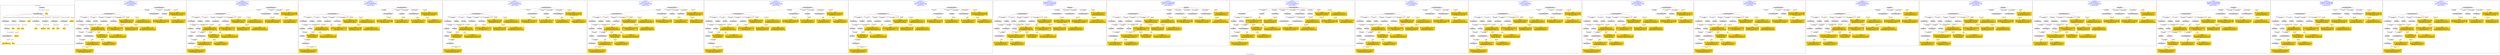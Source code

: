 digraph n0 {
fontcolor="blue"
remincross="true"
label="s10-s-18-artworks.json"
subgraph cluster_0 {
label="1-correct model"
n2[style="filled",color="white",fillcolor="lightgray",label="E12_Production1"];
n3[style="filled",color="white",fillcolor="lightgray",label="E21_Person1"];
n4[shape="plaintext",style="filled",fillcolor="gold",label="values"];
n5[style="filled",color="white",fillcolor="lightgray",label="E82_Actor_Appellation1"];
n6[shape="plaintext",style="filled",fillcolor="gold",label="auther_uri"];
n7[style="filled",color="white",fillcolor="lightgray",label="E22_Man-Made_Object1"];
n8[style="filled",color="white",fillcolor="lightgray",label="E35_Title1"];
n9[style="filled",color="white",fillcolor="lightgray",label="E8_Acquisition1"];
n10[shape="plaintext",style="filled",fillcolor="gold",label="values"];
n11[style="filled",color="white",fillcolor="lightgray",label="E54_Dimension1"];
n12[style="filled",color="white",fillcolor="lightgray",label="E57_Material1"];
n13[style="filled",color="white",fillcolor="lightgray",label="E78_Collection1"];
n14[style="filled",color="white",fillcolor="lightgray",label="E34_Inscription1"];
n15[shape="plaintext",style="filled",fillcolor="gold",label="object_uri"];
n16[shape="plaintext",style="filled",fillcolor="gold",label="values"];
n17[shape="plaintext",style="filled",fillcolor="gold",label="values"];
n18[style="filled",color="white",fillcolor="lightgray",label="E38_Image1"];
n19[shape="plaintext",style="filled",fillcolor="gold",label="values"];
n20[shape="plaintext",style="filled",fillcolor="gold",label="values"];
n21[shape="plaintext",style="filled",fillcolor="gold",label="material_uri"];
n22[shape="plaintext",style="filled",fillcolor="gold",label="values"];
n23[shape="plaintext",style="filled",fillcolor="gold",label="values"];
n24[shape="plaintext",style="filled",fillcolor="gold",label="values"];
n25[shape="plaintext",style="filled",fillcolor="gold",label="author_appellation_uri"];
n26[shape="plaintext",style="filled",fillcolor="gold",label="values"];
n27[shape="plaintext",style="filled",fillcolor="gold",label="values"];
}
subgraph cluster_1 {
label="candidate 0\nlink coherence:0.8148148148148148\nnode coherence:0.88\nconfidence:0.3404124331418849\nmapping score:0.44251843009491404\ncost:225.009722\n-precision:0.33-recall:0.36"
n29[style="filled",color="white",fillcolor="lightgray",label="E12_Production1"];
n30[style="filled",color="white",fillcolor="lightgray",label="E21_Person1"];
n31[style="filled",color="white",fillcolor="lightgray",label="E55_Type1"];
n32[style="filled",color="white",fillcolor="lightgray",label="E67_Birth1"];
n33[style="filled",color="white",fillcolor="lightgray",label="E82_Actor_Appellation1"];
n34[style="filled",color="white",fillcolor="lightgray",label="E22_Man-Made_Object1"];
n35[style="filled",color="white",fillcolor="lightgray",label="E30_Right1"];
n36[style="filled",color="white",fillcolor="lightgray",label="E35_Title1"];
n37[style="filled",color="white",fillcolor="lightgray",label="E54_Dimension1"];
n38[style="filled",color="white",fillcolor="lightgray",label="E8_Acquisition1"];
n39[style="filled",color="white",fillcolor="lightgray",label="E33_Linguistic_Object2"];
n40[style="filled",color="white",fillcolor="lightgray",label="E52_Time-Span1"];
n41[style="filled",color="white",fillcolor="lightgray",label="E33_Linguistic_Object1"];
n42[style="filled",color="white",fillcolor="lightgray",label="E38_Image1"];
n43[shape="plaintext",style="filled",fillcolor="gold",label="values\n[E22_Man-Made_Object,classLink,0.851]\n[E38_Image,classLink,0.125]\n[E82_Actor_Appellation,label,0.013]\n[E8_Acquisition,P3_has_note,0.011]"];
n44[shape="plaintext",style="filled",fillcolor="gold",label="values\n[E22_Man-Made_Object,classLink,0.851]\n[E38_Image,classLink,0.126]\n[E82_Actor_Appellation,label,0.012]\n[E8_Acquisition,P3_has_note,0.01]"];
n45[shape="plaintext",style="filled",fillcolor="gold",label="values\n[E54_Dimension,P3_has_note,0.602]\n[E8_Acquisition,P3_has_note,0.139]\n[E30_Right,P3_has_note,0.135]\n[E82_Actor_Appellation,label,0.125]"];
n46[shape="plaintext",style="filled",fillcolor="gold",label="object_uri\n[E22_Man-Made_Object,classLink,0.904]\n[E82_Actor_Appellation,label,0.037]\n[E8_Acquisition,P3_has_note,0.03]\n[E30_Right,P3_has_note,0.028]"];
n47[shape="plaintext",style="filled",fillcolor="gold",label="material_uri\n[E57_Material,classLink,0.318]\n[E74_Group,classLink,0.315]\n[E55_Type,classLink,0.3]\n[E55_Type,label,0.068]"];
n48[shape="plaintext",style="filled",fillcolor="gold",label="values\n[E73_Information_Object,P3_has_note,0.368]\n[E33_Linguistic_Object,P3_has_note,0.338]\n[E22_Man-Made_Object,P3_has_note,0.189]\n[E35_Title,label,0.106]"];
n49[shape="plaintext",style="filled",fillcolor="gold",label="values\n[E30_Right,P3_has_note,0.297]\n[E33_Linguistic_Object,P3_has_note,0.269]\n[E8_Acquisition,P3_has_note,0.261]\n[E22_Man-Made_Object,P3_has_note,0.172]"];
n50[shape="plaintext",style="filled",fillcolor="gold",label="values\n[E55_Type,label,0.504]\n[E29_Design_or_Procedure,P3_has_note,0.458]\n[E73_Information_Object,P3_has_note,0.023]\n[E33_Linguistic_Object,P3_has_note,0.015]"];
n51[shape="plaintext",style="filled",fillcolor="gold",label="values\n[E33_Linguistic_Object,P3_has_note,0.335]\n[E73_Information_Object,P3_has_note,0.281]\n[E35_Title,label,0.195]\n[E22_Man-Made_Object,P3_has_note,0.189]"];
n52[shape="plaintext",style="filled",fillcolor="gold",label="values\n[E30_Right,P3_has_note,0.283]\n[E82_Actor_Appellation,label,0.283]\n[E8_Acquisition,P3_has_note,0.276]\n[E22_Man-Made_Object,classLink,0.159]"];
n53[shape="plaintext",style="filled",fillcolor="gold",label="auther_uri\n[E21_Person,classLink,0.37]\n[E82_Actor_Appellation,classLink,0.296]\n[E8_Acquisition,P3_has_note,0.171]\n[E30_Right,P3_has_note,0.163]"];
n54[shape="plaintext",style="filled",fillcolor="gold",label="values\n[E52_Time-Span,P82_at_some_time_within,0.303]\n[E33_Linguistic_Object,P3_has_note,0.27]\n[E52_Time-Span,P82b_end_of_the_end,0.259]\n[E44_Place_Appellation,label,0.167]"];
n55[shape="plaintext",style="filled",fillcolor="gold",label="values\n[E73_Information_Object,P3_has_note,0.372]\n[E33_Linguistic_Object,P3_has_note,0.31]\n[E22_Man-Made_Object,P3_has_note,0.212]\n[E30_Right,P3_has_note,0.106]"];
n56[shape="plaintext",style="filled",fillcolor="gold",label="values\n[E30_Right,P3_has_note,0.423]\n[E8_Acquisition,P3_has_note,0.422]\n[E33_Linguistic_Object,P3_has_note,0.115]\n[E73_Information_Object,P3_has_note,0.039]"];
}
subgraph cluster_2 {
label="candidate 1\nlink coherence:0.8148148148148148\nnode coherence:0.88\nconfidence:0.3404124331418849\nmapping score:0.44251843009491404\ncost:225.009732\n-precision:0.33-recall:0.36"
n58[style="filled",color="white",fillcolor="lightgray",label="E12_Production1"];
n59[style="filled",color="white",fillcolor="lightgray",label="E21_Person1"];
n60[style="filled",color="white",fillcolor="lightgray",label="E55_Type1"];
n61[style="filled",color="white",fillcolor="lightgray",label="E67_Birth1"];
n62[style="filled",color="white",fillcolor="lightgray",label="E82_Actor_Appellation1"];
n63[style="filled",color="white",fillcolor="lightgray",label="E22_Man-Made_Object1"];
n64[style="filled",color="white",fillcolor="lightgray",label="E30_Right1"];
n65[style="filled",color="white",fillcolor="lightgray",label="E35_Title1"];
n66[style="filled",color="white",fillcolor="lightgray",label="E54_Dimension1"];
n67[style="filled",color="white",fillcolor="lightgray",label="E8_Acquisition1"];
n68[style="filled",color="white",fillcolor="lightgray",label="E33_Linguistic_Object1"];
n69[style="filled",color="white",fillcolor="lightgray",label="E52_Time-Span1"];
n70[style="filled",color="white",fillcolor="lightgray",label="E33_Linguistic_Object2"];
n71[style="filled",color="white",fillcolor="lightgray",label="E38_Image1"];
n72[shape="plaintext",style="filled",fillcolor="gold",label="values\n[E22_Man-Made_Object,classLink,0.851]\n[E38_Image,classLink,0.125]\n[E82_Actor_Appellation,label,0.013]\n[E8_Acquisition,P3_has_note,0.011]"];
n73[shape="plaintext",style="filled",fillcolor="gold",label="values\n[E22_Man-Made_Object,classLink,0.851]\n[E38_Image,classLink,0.126]\n[E82_Actor_Appellation,label,0.012]\n[E8_Acquisition,P3_has_note,0.01]"];
n74[shape="plaintext",style="filled",fillcolor="gold",label="values\n[E54_Dimension,P3_has_note,0.602]\n[E8_Acquisition,P3_has_note,0.139]\n[E30_Right,P3_has_note,0.135]\n[E82_Actor_Appellation,label,0.125]"];
n75[shape="plaintext",style="filled",fillcolor="gold",label="object_uri\n[E22_Man-Made_Object,classLink,0.904]\n[E82_Actor_Appellation,label,0.037]\n[E8_Acquisition,P3_has_note,0.03]\n[E30_Right,P3_has_note,0.028]"];
n76[shape="plaintext",style="filled",fillcolor="gold",label="material_uri\n[E57_Material,classLink,0.318]\n[E74_Group,classLink,0.315]\n[E55_Type,classLink,0.3]\n[E55_Type,label,0.068]"];
n77[shape="plaintext",style="filled",fillcolor="gold",label="values\n[E73_Information_Object,P3_has_note,0.368]\n[E33_Linguistic_Object,P3_has_note,0.338]\n[E22_Man-Made_Object,P3_has_note,0.189]\n[E35_Title,label,0.106]"];
n78[shape="plaintext",style="filled",fillcolor="gold",label="values\n[E30_Right,P3_has_note,0.297]\n[E33_Linguistic_Object,P3_has_note,0.269]\n[E8_Acquisition,P3_has_note,0.261]\n[E22_Man-Made_Object,P3_has_note,0.172]"];
n79[shape="plaintext",style="filled",fillcolor="gold",label="values\n[E55_Type,label,0.504]\n[E29_Design_or_Procedure,P3_has_note,0.458]\n[E73_Information_Object,P3_has_note,0.023]\n[E33_Linguistic_Object,P3_has_note,0.015]"];
n80[shape="plaintext",style="filled",fillcolor="gold",label="values\n[E33_Linguistic_Object,P3_has_note,0.335]\n[E73_Information_Object,P3_has_note,0.281]\n[E35_Title,label,0.195]\n[E22_Man-Made_Object,P3_has_note,0.189]"];
n81[shape="plaintext",style="filled",fillcolor="gold",label="values\n[E30_Right,P3_has_note,0.283]\n[E82_Actor_Appellation,label,0.283]\n[E8_Acquisition,P3_has_note,0.276]\n[E22_Man-Made_Object,classLink,0.159]"];
n82[shape="plaintext",style="filled",fillcolor="gold",label="auther_uri\n[E21_Person,classLink,0.37]\n[E82_Actor_Appellation,classLink,0.296]\n[E8_Acquisition,P3_has_note,0.171]\n[E30_Right,P3_has_note,0.163]"];
n83[shape="plaintext",style="filled",fillcolor="gold",label="values\n[E52_Time-Span,P82_at_some_time_within,0.303]\n[E33_Linguistic_Object,P3_has_note,0.27]\n[E52_Time-Span,P82b_end_of_the_end,0.259]\n[E44_Place_Appellation,label,0.167]"];
n84[shape="plaintext",style="filled",fillcolor="gold",label="values\n[E73_Information_Object,P3_has_note,0.372]\n[E33_Linguistic_Object,P3_has_note,0.31]\n[E22_Man-Made_Object,P3_has_note,0.212]\n[E30_Right,P3_has_note,0.106]"];
n85[shape="plaintext",style="filled",fillcolor="gold",label="values\n[E30_Right,P3_has_note,0.423]\n[E8_Acquisition,P3_has_note,0.422]\n[E33_Linguistic_Object,P3_has_note,0.115]\n[E73_Information_Object,P3_has_note,0.039]"];
}
subgraph cluster_3 {
label="candidate 10\nlink coherence:0.7777777777777778\nnode coherence:0.88\nconfidence:0.3404124331418849\nmapping score:0.44251843009491404\ncost:324.019764\n-precision:0.33-recall:0.36"
n87[style="filled",color="white",fillcolor="lightgray",label="E12_Production1"];
n88[style="filled",color="white",fillcolor="lightgray",label="E21_Person1"];
n89[style="filled",color="white",fillcolor="lightgray",label="E55_Type1"];
n90[style="filled",color="white",fillcolor="lightgray",label="E67_Birth1"];
n91[style="filled",color="white",fillcolor="lightgray",label="E22_Man-Made_Object1"];
n92[style="filled",color="white",fillcolor="lightgray",label="E30_Right1"];
n93[style="filled",color="white",fillcolor="lightgray",label="E35_Title1"];
n94[style="filled",color="white",fillcolor="lightgray",label="E54_Dimension1"];
n95[style="filled",color="white",fillcolor="lightgray",label="E8_Acquisition1"];
n96[style="filled",color="white",fillcolor="lightgray",label="E33_Linguistic_Object2"];
n97[style="filled",color="white",fillcolor="lightgray",label="E52_Time-Span1"];
n98[style="filled",color="white",fillcolor="lightgray",label="E33_Linguistic_Object1"];
n99[style="filled",color="white",fillcolor="lightgray",label="E38_Image1"];
n100[style="filled",color="white",fillcolor="lightgray",label="E82_Actor_Appellation1"];
n101[shape="plaintext",style="filled",fillcolor="gold",label="values\n[E22_Man-Made_Object,classLink,0.851]\n[E38_Image,classLink,0.125]\n[E82_Actor_Appellation,label,0.013]\n[E8_Acquisition,P3_has_note,0.011]"];
n102[shape="plaintext",style="filled",fillcolor="gold",label="values\n[E22_Man-Made_Object,classLink,0.851]\n[E38_Image,classLink,0.126]\n[E82_Actor_Appellation,label,0.012]\n[E8_Acquisition,P3_has_note,0.01]"];
n103[shape="plaintext",style="filled",fillcolor="gold",label="values\n[E54_Dimension,P3_has_note,0.602]\n[E8_Acquisition,P3_has_note,0.139]\n[E30_Right,P3_has_note,0.135]\n[E82_Actor_Appellation,label,0.125]"];
n104[shape="plaintext",style="filled",fillcolor="gold",label="object_uri\n[E22_Man-Made_Object,classLink,0.904]\n[E82_Actor_Appellation,label,0.037]\n[E8_Acquisition,P3_has_note,0.03]\n[E30_Right,P3_has_note,0.028]"];
n105[shape="plaintext",style="filled",fillcolor="gold",label="material_uri\n[E57_Material,classLink,0.318]\n[E74_Group,classLink,0.315]\n[E55_Type,classLink,0.3]\n[E55_Type,label,0.068]"];
n106[shape="plaintext",style="filled",fillcolor="gold",label="values\n[E73_Information_Object,P3_has_note,0.368]\n[E33_Linguistic_Object,P3_has_note,0.338]\n[E22_Man-Made_Object,P3_has_note,0.189]\n[E35_Title,label,0.106]"];
n107[shape="plaintext",style="filled",fillcolor="gold",label="values\n[E30_Right,P3_has_note,0.297]\n[E33_Linguistic_Object,P3_has_note,0.269]\n[E8_Acquisition,P3_has_note,0.261]\n[E22_Man-Made_Object,P3_has_note,0.172]"];
n108[shape="plaintext",style="filled",fillcolor="gold",label="values\n[E55_Type,label,0.504]\n[E29_Design_or_Procedure,P3_has_note,0.458]\n[E73_Information_Object,P3_has_note,0.023]\n[E33_Linguistic_Object,P3_has_note,0.015]"];
n109[shape="plaintext",style="filled",fillcolor="gold",label="values\n[E33_Linguistic_Object,P3_has_note,0.335]\n[E73_Information_Object,P3_has_note,0.281]\n[E35_Title,label,0.195]\n[E22_Man-Made_Object,P3_has_note,0.189]"];
n110[shape="plaintext",style="filled",fillcolor="gold",label="values\n[E30_Right,P3_has_note,0.283]\n[E82_Actor_Appellation,label,0.283]\n[E8_Acquisition,P3_has_note,0.276]\n[E22_Man-Made_Object,classLink,0.159]"];
n111[shape="plaintext",style="filled",fillcolor="gold",label="auther_uri\n[E21_Person,classLink,0.37]\n[E82_Actor_Appellation,classLink,0.296]\n[E8_Acquisition,P3_has_note,0.171]\n[E30_Right,P3_has_note,0.163]"];
n112[shape="plaintext",style="filled",fillcolor="gold",label="values\n[E52_Time-Span,P82_at_some_time_within,0.303]\n[E33_Linguistic_Object,P3_has_note,0.27]\n[E52_Time-Span,P82b_end_of_the_end,0.259]\n[E44_Place_Appellation,label,0.167]"];
n113[shape="plaintext",style="filled",fillcolor="gold",label="values\n[E73_Information_Object,P3_has_note,0.372]\n[E33_Linguistic_Object,P3_has_note,0.31]\n[E22_Man-Made_Object,P3_has_note,0.212]\n[E30_Right,P3_has_note,0.106]"];
n114[shape="plaintext",style="filled",fillcolor="gold",label="values\n[E30_Right,P3_has_note,0.423]\n[E8_Acquisition,P3_has_note,0.422]\n[E33_Linguistic_Object,P3_has_note,0.115]\n[E73_Information_Object,P3_has_note,0.039]"];
}
subgraph cluster_4 {
label="candidate 11\nlink coherence:0.7777777777777778\nnode coherence:0.88\nconfidence:0.3404124331418849\nmapping score:0.44251843009491404\ncost:324.019774\n-precision:0.33-recall:0.36"
n116[style="filled",color="white",fillcolor="lightgray",label="E12_Production1"];
n117[style="filled",color="white",fillcolor="lightgray",label="E21_Person1"];
n118[style="filled",color="white",fillcolor="lightgray",label="E55_Type1"];
n119[style="filled",color="white",fillcolor="lightgray",label="E67_Birth1"];
n120[style="filled",color="white",fillcolor="lightgray",label="E22_Man-Made_Object1"];
n121[style="filled",color="white",fillcolor="lightgray",label="E30_Right1"];
n122[style="filled",color="white",fillcolor="lightgray",label="E35_Title1"];
n123[style="filled",color="white",fillcolor="lightgray",label="E54_Dimension1"];
n124[style="filled",color="white",fillcolor="lightgray",label="E8_Acquisition1"];
n125[style="filled",color="white",fillcolor="lightgray",label="E33_Linguistic_Object1"];
n126[style="filled",color="white",fillcolor="lightgray",label="E52_Time-Span1"];
n127[style="filled",color="white",fillcolor="lightgray",label="E33_Linguistic_Object2"];
n128[style="filled",color="white",fillcolor="lightgray",label="E38_Image1"];
n129[style="filled",color="white",fillcolor="lightgray",label="E82_Actor_Appellation1"];
n130[shape="plaintext",style="filled",fillcolor="gold",label="values\n[E22_Man-Made_Object,classLink,0.851]\n[E38_Image,classLink,0.125]\n[E82_Actor_Appellation,label,0.013]\n[E8_Acquisition,P3_has_note,0.011]"];
n131[shape="plaintext",style="filled",fillcolor="gold",label="values\n[E22_Man-Made_Object,classLink,0.851]\n[E38_Image,classLink,0.126]\n[E82_Actor_Appellation,label,0.012]\n[E8_Acquisition,P3_has_note,0.01]"];
n132[shape="plaintext",style="filled",fillcolor="gold",label="values\n[E54_Dimension,P3_has_note,0.602]\n[E8_Acquisition,P3_has_note,0.139]\n[E30_Right,P3_has_note,0.135]\n[E82_Actor_Appellation,label,0.125]"];
n133[shape="plaintext",style="filled",fillcolor="gold",label="object_uri\n[E22_Man-Made_Object,classLink,0.904]\n[E82_Actor_Appellation,label,0.037]\n[E8_Acquisition,P3_has_note,0.03]\n[E30_Right,P3_has_note,0.028]"];
n134[shape="plaintext",style="filled",fillcolor="gold",label="material_uri\n[E57_Material,classLink,0.318]\n[E74_Group,classLink,0.315]\n[E55_Type,classLink,0.3]\n[E55_Type,label,0.068]"];
n135[shape="plaintext",style="filled",fillcolor="gold",label="values\n[E73_Information_Object,P3_has_note,0.368]\n[E33_Linguistic_Object,P3_has_note,0.338]\n[E22_Man-Made_Object,P3_has_note,0.189]\n[E35_Title,label,0.106]"];
n136[shape="plaintext",style="filled",fillcolor="gold",label="values\n[E30_Right,P3_has_note,0.297]\n[E33_Linguistic_Object,P3_has_note,0.269]\n[E8_Acquisition,P3_has_note,0.261]\n[E22_Man-Made_Object,P3_has_note,0.172]"];
n137[shape="plaintext",style="filled",fillcolor="gold",label="values\n[E55_Type,label,0.504]\n[E29_Design_or_Procedure,P3_has_note,0.458]\n[E73_Information_Object,P3_has_note,0.023]\n[E33_Linguistic_Object,P3_has_note,0.015]"];
n138[shape="plaintext",style="filled",fillcolor="gold",label="values\n[E33_Linguistic_Object,P3_has_note,0.335]\n[E73_Information_Object,P3_has_note,0.281]\n[E35_Title,label,0.195]\n[E22_Man-Made_Object,P3_has_note,0.189]"];
n139[shape="plaintext",style="filled",fillcolor="gold",label="values\n[E30_Right,P3_has_note,0.283]\n[E82_Actor_Appellation,label,0.283]\n[E8_Acquisition,P3_has_note,0.276]\n[E22_Man-Made_Object,classLink,0.159]"];
n140[shape="plaintext",style="filled",fillcolor="gold",label="auther_uri\n[E21_Person,classLink,0.37]\n[E82_Actor_Appellation,classLink,0.296]\n[E8_Acquisition,P3_has_note,0.171]\n[E30_Right,P3_has_note,0.163]"];
n141[shape="plaintext",style="filled",fillcolor="gold",label="values\n[E52_Time-Span,P82_at_some_time_within,0.303]\n[E33_Linguistic_Object,P3_has_note,0.27]\n[E52_Time-Span,P82b_end_of_the_end,0.259]\n[E44_Place_Appellation,label,0.167]"];
n142[shape="plaintext",style="filled",fillcolor="gold",label="values\n[E73_Information_Object,P3_has_note,0.372]\n[E33_Linguistic_Object,P3_has_note,0.31]\n[E22_Man-Made_Object,P3_has_note,0.212]\n[E30_Right,P3_has_note,0.106]"];
n143[shape="plaintext",style="filled",fillcolor="gold",label="values\n[E30_Right,P3_has_note,0.423]\n[E8_Acquisition,P3_has_note,0.422]\n[E33_Linguistic_Object,P3_has_note,0.115]\n[E73_Information_Object,P3_has_note,0.039]"];
}
subgraph cluster_5 {
label="candidate 12\nlink coherence:0.7777777777777778\nnode coherence:0.88\nconfidence:0.33998531014343153\nmapping score:0.4423760557620962\ncost:324.019754\n-precision:0.26-recall:0.28"
n145[style="filled",color="white",fillcolor="lightgray",label="E12_Production1"];
n146[style="filled",color="white",fillcolor="lightgray",label="E21_Person1"];
n147[style="filled",color="white",fillcolor="lightgray",label="E55_Type1"];
n148[style="filled",color="white",fillcolor="lightgray",label="E67_Birth1"];
n149[style="filled",color="white",fillcolor="lightgray",label="E82_Actor_Appellation1"];
n150[style="filled",color="white",fillcolor="lightgray",label="E22_Man-Made_Object1"];
n151[style="filled",color="white",fillcolor="lightgray",label="E30_Right1"];
n152[style="filled",color="white",fillcolor="lightgray",label="E35_Title1"];
n153[style="filled",color="white",fillcolor="lightgray",label="E8_Acquisition1"];
n154[style="filled",color="white",fillcolor="lightgray",label="E33_Linguistic_Object2"];
n155[style="filled",color="white",fillcolor="lightgray",label="E52_Time-Span1"];
n156[style="filled",color="white",fillcolor="lightgray",label="E33_Linguistic_Object1"];
n157[style="filled",color="white",fillcolor="lightgray",label="E38_Image1"];
n158[style="filled",color="white",fillcolor="lightgray",label="E54_Dimension1"];
n159[shape="plaintext",style="filled",fillcolor="gold",label="values\n[E22_Man-Made_Object,classLink,0.851]\n[E38_Image,classLink,0.125]\n[E82_Actor_Appellation,label,0.013]\n[E8_Acquisition,P3_has_note,0.011]"];
n160[shape="plaintext",style="filled",fillcolor="gold",label="values\n[E22_Man-Made_Object,classLink,0.851]\n[E38_Image,classLink,0.126]\n[E82_Actor_Appellation,label,0.012]\n[E8_Acquisition,P3_has_note,0.01]"];
n161[shape="plaintext",style="filled",fillcolor="gold",label="values\n[E54_Dimension,P3_has_note,0.602]\n[E8_Acquisition,P3_has_note,0.139]\n[E30_Right,P3_has_note,0.135]\n[E82_Actor_Appellation,label,0.125]"];
n162[shape="plaintext",style="filled",fillcolor="gold",label="object_uri\n[E22_Man-Made_Object,classLink,0.904]\n[E82_Actor_Appellation,label,0.037]\n[E8_Acquisition,P3_has_note,0.03]\n[E30_Right,P3_has_note,0.028]"];
n163[shape="plaintext",style="filled",fillcolor="gold",label="material_uri\n[E57_Material,classLink,0.318]\n[E74_Group,classLink,0.315]\n[E55_Type,classLink,0.3]\n[E55_Type,label,0.068]"];
n164[shape="plaintext",style="filled",fillcolor="gold",label="values\n[E73_Information_Object,P3_has_note,0.368]\n[E33_Linguistic_Object,P3_has_note,0.338]\n[E22_Man-Made_Object,P3_has_note,0.189]\n[E35_Title,label,0.106]"];
n165[shape="plaintext",style="filled",fillcolor="gold",label="values\n[E30_Right,P3_has_note,0.297]\n[E33_Linguistic_Object,P3_has_note,0.269]\n[E8_Acquisition,P3_has_note,0.261]\n[E22_Man-Made_Object,P3_has_note,0.172]"];
n166[shape="plaintext",style="filled",fillcolor="gold",label="values\n[E55_Type,label,0.504]\n[E29_Design_or_Procedure,P3_has_note,0.458]\n[E73_Information_Object,P3_has_note,0.023]\n[E33_Linguistic_Object,P3_has_note,0.015]"];
n167[shape="plaintext",style="filled",fillcolor="gold",label="values\n[E30_Right,P3_has_note,0.423]\n[E8_Acquisition,P3_has_note,0.422]\n[E33_Linguistic_Object,P3_has_note,0.115]\n[E73_Information_Object,P3_has_note,0.039]"];
n168[shape="plaintext",style="filled",fillcolor="gold",label="values\n[E33_Linguistic_Object,P3_has_note,0.335]\n[E73_Information_Object,P3_has_note,0.281]\n[E35_Title,label,0.195]\n[E22_Man-Made_Object,P3_has_note,0.189]"];
n169[shape="plaintext",style="filled",fillcolor="gold",label="auther_uri\n[E21_Person,classLink,0.37]\n[E82_Actor_Appellation,classLink,0.296]\n[E8_Acquisition,P3_has_note,0.171]\n[E30_Right,P3_has_note,0.163]"];
n170[shape="plaintext",style="filled",fillcolor="gold",label="values\n[E52_Time-Span,P82_at_some_time_within,0.303]\n[E33_Linguistic_Object,P3_has_note,0.27]\n[E52_Time-Span,P82b_end_of_the_end,0.259]\n[E44_Place_Appellation,label,0.167]"];
n171[shape="plaintext",style="filled",fillcolor="gold",label="values\n[E73_Information_Object,P3_has_note,0.372]\n[E33_Linguistic_Object,P3_has_note,0.31]\n[E22_Man-Made_Object,P3_has_note,0.212]\n[E30_Right,P3_has_note,0.106]"];
n172[shape="plaintext",style="filled",fillcolor="gold",label="values\n[E30_Right,P3_has_note,0.283]\n[E82_Actor_Appellation,label,0.283]\n[E8_Acquisition,P3_has_note,0.276]\n[E22_Man-Made_Object,classLink,0.159]"];
}
subgraph cluster_6 {
label="candidate 13\nlink coherence:0.7777777777777778\nnode coherence:0.88\nconfidence:0.33998531014343153\nmapping score:0.4423760557620962\ncost:324.019764\n-precision:0.3-recall:0.32"
n174[style="filled",color="white",fillcolor="lightgray",label="E12_Production1"];
n175[style="filled",color="white",fillcolor="lightgray",label="E21_Person1"];
n176[style="filled",color="white",fillcolor="lightgray",label="E55_Type1"];
n177[style="filled",color="white",fillcolor="lightgray",label="E67_Birth1"];
n178[style="filled",color="white",fillcolor="lightgray",label="E22_Man-Made_Object1"];
n179[style="filled",color="white",fillcolor="lightgray",label="E30_Right1"];
n180[style="filled",color="white",fillcolor="lightgray",label="E35_Title1"];
n181[style="filled",color="white",fillcolor="lightgray",label="E54_Dimension1"];
n182[style="filled",color="white",fillcolor="lightgray",label="E8_Acquisition1"];
n183[style="filled",color="white",fillcolor="lightgray",label="E33_Linguistic_Object2"];
n184[style="filled",color="white",fillcolor="lightgray",label="E52_Time-Span1"];
n185[style="filled",color="white",fillcolor="lightgray",label="E33_Linguistic_Object1"];
n186[style="filled",color="white",fillcolor="lightgray",label="E38_Image1"];
n187[style="filled",color="white",fillcolor="lightgray",label="E82_Actor_Appellation1"];
n188[shape="plaintext",style="filled",fillcolor="gold",label="values\n[E22_Man-Made_Object,classLink,0.851]\n[E38_Image,classLink,0.125]\n[E82_Actor_Appellation,label,0.013]\n[E8_Acquisition,P3_has_note,0.011]"];
n189[shape="plaintext",style="filled",fillcolor="gold",label="values\n[E22_Man-Made_Object,classLink,0.851]\n[E38_Image,classLink,0.126]\n[E82_Actor_Appellation,label,0.012]\n[E8_Acquisition,P3_has_note,0.01]"];
n190[shape="plaintext",style="filled",fillcolor="gold",label="values\n[E54_Dimension,P3_has_note,0.602]\n[E8_Acquisition,P3_has_note,0.139]\n[E30_Right,P3_has_note,0.135]\n[E82_Actor_Appellation,label,0.125]"];
n191[shape="plaintext",style="filled",fillcolor="gold",label="object_uri\n[E22_Man-Made_Object,classLink,0.904]\n[E82_Actor_Appellation,label,0.037]\n[E8_Acquisition,P3_has_note,0.03]\n[E30_Right,P3_has_note,0.028]"];
n192[shape="plaintext",style="filled",fillcolor="gold",label="material_uri\n[E57_Material,classLink,0.318]\n[E74_Group,classLink,0.315]\n[E55_Type,classLink,0.3]\n[E55_Type,label,0.068]"];
n193[shape="plaintext",style="filled",fillcolor="gold",label="values\n[E73_Information_Object,P3_has_note,0.368]\n[E33_Linguistic_Object,P3_has_note,0.338]\n[E22_Man-Made_Object,P3_has_note,0.189]\n[E35_Title,label,0.106]"];
n194[shape="plaintext",style="filled",fillcolor="gold",label="values\n[E30_Right,P3_has_note,0.297]\n[E33_Linguistic_Object,P3_has_note,0.269]\n[E8_Acquisition,P3_has_note,0.261]\n[E22_Man-Made_Object,P3_has_note,0.172]"];
n195[shape="plaintext",style="filled",fillcolor="gold",label="values\n[E55_Type,label,0.504]\n[E29_Design_or_Procedure,P3_has_note,0.458]\n[E73_Information_Object,P3_has_note,0.023]\n[E33_Linguistic_Object,P3_has_note,0.015]"];
n196[shape="plaintext",style="filled",fillcolor="gold",label="values\n[E30_Right,P3_has_note,0.423]\n[E8_Acquisition,P3_has_note,0.422]\n[E33_Linguistic_Object,P3_has_note,0.115]\n[E73_Information_Object,P3_has_note,0.039]"];
n197[shape="plaintext",style="filled",fillcolor="gold",label="values\n[E33_Linguistic_Object,P3_has_note,0.335]\n[E73_Information_Object,P3_has_note,0.281]\n[E35_Title,label,0.195]\n[E22_Man-Made_Object,P3_has_note,0.189]"];
n198[shape="plaintext",style="filled",fillcolor="gold",label="auther_uri\n[E21_Person,classLink,0.37]\n[E82_Actor_Appellation,classLink,0.296]\n[E8_Acquisition,P3_has_note,0.171]\n[E30_Right,P3_has_note,0.163]"];
n199[shape="plaintext",style="filled",fillcolor="gold",label="values\n[E52_Time-Span,P82_at_some_time_within,0.303]\n[E33_Linguistic_Object,P3_has_note,0.27]\n[E52_Time-Span,P82b_end_of_the_end,0.259]\n[E44_Place_Appellation,label,0.167]"];
n200[shape="plaintext",style="filled",fillcolor="gold",label="values\n[E73_Information_Object,P3_has_note,0.372]\n[E33_Linguistic_Object,P3_has_note,0.31]\n[E22_Man-Made_Object,P3_has_note,0.212]\n[E30_Right,P3_has_note,0.106]"];
n201[shape="plaintext",style="filled",fillcolor="gold",label="values\n[E30_Right,P3_has_note,0.283]\n[E82_Actor_Appellation,label,0.283]\n[E8_Acquisition,P3_has_note,0.276]\n[E22_Man-Made_Object,classLink,0.159]"];
}
subgraph cluster_7 {
label="candidate 14\nlink coherence:0.7777777777777778\nnode coherence:0.88\nconfidence:0.33998531014343153\nmapping score:0.4423760557620962\ncost:324.019774\n-precision:0.3-recall:0.32"
n203[style="filled",color="white",fillcolor="lightgray",label="E12_Production1"];
n204[style="filled",color="white",fillcolor="lightgray",label="E21_Person1"];
n205[style="filled",color="white",fillcolor="lightgray",label="E55_Type1"];
n206[style="filled",color="white",fillcolor="lightgray",label="E67_Birth1"];
n207[style="filled",color="white",fillcolor="lightgray",label="E22_Man-Made_Object1"];
n208[style="filled",color="white",fillcolor="lightgray",label="E30_Right1"];
n209[style="filled",color="white",fillcolor="lightgray",label="E35_Title1"];
n210[style="filled",color="white",fillcolor="lightgray",label="E54_Dimension1"];
n211[style="filled",color="white",fillcolor="lightgray",label="E8_Acquisition1"];
n212[style="filled",color="white",fillcolor="lightgray",label="E33_Linguistic_Object1"];
n213[style="filled",color="white",fillcolor="lightgray",label="E52_Time-Span1"];
n214[style="filled",color="white",fillcolor="lightgray",label="E33_Linguistic_Object2"];
n215[style="filled",color="white",fillcolor="lightgray",label="E38_Image1"];
n216[style="filled",color="white",fillcolor="lightgray",label="E82_Actor_Appellation1"];
n217[shape="plaintext",style="filled",fillcolor="gold",label="values\n[E22_Man-Made_Object,classLink,0.851]\n[E38_Image,classLink,0.125]\n[E82_Actor_Appellation,label,0.013]\n[E8_Acquisition,P3_has_note,0.011]"];
n218[shape="plaintext",style="filled",fillcolor="gold",label="values\n[E22_Man-Made_Object,classLink,0.851]\n[E38_Image,classLink,0.126]\n[E82_Actor_Appellation,label,0.012]\n[E8_Acquisition,P3_has_note,0.01]"];
n219[shape="plaintext",style="filled",fillcolor="gold",label="values\n[E54_Dimension,P3_has_note,0.602]\n[E8_Acquisition,P3_has_note,0.139]\n[E30_Right,P3_has_note,0.135]\n[E82_Actor_Appellation,label,0.125]"];
n220[shape="plaintext",style="filled",fillcolor="gold",label="object_uri\n[E22_Man-Made_Object,classLink,0.904]\n[E82_Actor_Appellation,label,0.037]\n[E8_Acquisition,P3_has_note,0.03]\n[E30_Right,P3_has_note,0.028]"];
n221[shape="plaintext",style="filled",fillcolor="gold",label="material_uri\n[E57_Material,classLink,0.318]\n[E74_Group,classLink,0.315]\n[E55_Type,classLink,0.3]\n[E55_Type,label,0.068]"];
n222[shape="plaintext",style="filled",fillcolor="gold",label="values\n[E73_Information_Object,P3_has_note,0.368]\n[E33_Linguistic_Object,P3_has_note,0.338]\n[E22_Man-Made_Object,P3_has_note,0.189]\n[E35_Title,label,0.106]"];
n223[shape="plaintext",style="filled",fillcolor="gold",label="values\n[E30_Right,P3_has_note,0.297]\n[E33_Linguistic_Object,P3_has_note,0.269]\n[E8_Acquisition,P3_has_note,0.261]\n[E22_Man-Made_Object,P3_has_note,0.172]"];
n224[shape="plaintext",style="filled",fillcolor="gold",label="values\n[E55_Type,label,0.504]\n[E29_Design_or_Procedure,P3_has_note,0.458]\n[E73_Information_Object,P3_has_note,0.023]\n[E33_Linguistic_Object,P3_has_note,0.015]"];
n225[shape="plaintext",style="filled",fillcolor="gold",label="values\n[E30_Right,P3_has_note,0.423]\n[E8_Acquisition,P3_has_note,0.422]\n[E33_Linguistic_Object,P3_has_note,0.115]\n[E73_Information_Object,P3_has_note,0.039]"];
n226[shape="plaintext",style="filled",fillcolor="gold",label="values\n[E33_Linguistic_Object,P3_has_note,0.335]\n[E73_Information_Object,P3_has_note,0.281]\n[E35_Title,label,0.195]\n[E22_Man-Made_Object,P3_has_note,0.189]"];
n227[shape="plaintext",style="filled",fillcolor="gold",label="auther_uri\n[E21_Person,classLink,0.37]\n[E82_Actor_Appellation,classLink,0.296]\n[E8_Acquisition,P3_has_note,0.171]\n[E30_Right,P3_has_note,0.163]"];
n228[shape="plaintext",style="filled",fillcolor="gold",label="values\n[E52_Time-Span,P82_at_some_time_within,0.303]\n[E33_Linguistic_Object,P3_has_note,0.27]\n[E52_Time-Span,P82b_end_of_the_end,0.259]\n[E44_Place_Appellation,label,0.167]"];
n229[shape="plaintext",style="filled",fillcolor="gold",label="values\n[E73_Information_Object,P3_has_note,0.372]\n[E33_Linguistic_Object,P3_has_note,0.31]\n[E22_Man-Made_Object,P3_has_note,0.212]\n[E30_Right,P3_has_note,0.106]"];
n230[shape="plaintext",style="filled",fillcolor="gold",label="values\n[E30_Right,P3_has_note,0.283]\n[E82_Actor_Appellation,label,0.283]\n[E8_Acquisition,P3_has_note,0.276]\n[E22_Man-Made_Object,classLink,0.159]"];
}
subgraph cluster_8 {
label="candidate 15\nlink coherence:0.7777777777777778\nnode coherence:0.8461538461538461\nconfidence:0.3194560290475436\nmapping score:0.4123461488766537\ncost:423.029746\n-precision:0.33-recall:0.36"
n232[style="filled",color="white",fillcolor="lightgray",label="E12_Production1"];
n233[style="filled",color="white",fillcolor="lightgray",label="E21_Person1"];
n234[style="filled",color="white",fillcolor="lightgray",label="E52_Time-Span2"];
n235[style="filled",color="white",fillcolor="lightgray",label="E55_Type1"];
n236[style="filled",color="white",fillcolor="lightgray",label="E82_Actor_Appellation1"];
n237[style="filled",color="white",fillcolor="lightgray",label="E22_Man-Made_Object1"];
n238[style="filled",color="white",fillcolor="lightgray",label="E30_Right1"];
n239[style="filled",color="white",fillcolor="lightgray",label="E35_Title1"];
n240[style="filled",color="white",fillcolor="lightgray",label="E54_Dimension1"];
n241[style="filled",color="white",fillcolor="lightgray",label="E8_Acquisition1"];
n242[style="filled",color="white",fillcolor="lightgray",label="E38_Image1"];
n243[style="filled",color="white",fillcolor="lightgray",label="E33_Linguistic_Object1"];
n244[style="filled",color="white",fillcolor="lightgray",label="E33_Linguistic_Object2"];
n245[style="filled",color="white",fillcolor="lightgray",label="E73_Information_Object1"];
n246[shape="plaintext",style="filled",fillcolor="gold",label="values\n[E22_Man-Made_Object,classLink,0.851]\n[E38_Image,classLink,0.125]\n[E82_Actor_Appellation,label,0.013]\n[E8_Acquisition,P3_has_note,0.011]"];
n247[shape="plaintext",style="filled",fillcolor="gold",label="values\n[E30_Right,P3_has_note,0.423]\n[E8_Acquisition,P3_has_note,0.422]\n[E33_Linguistic_Object,P3_has_note,0.115]\n[E73_Information_Object,P3_has_note,0.039]"];
n248[shape="plaintext",style="filled",fillcolor="gold",label="values\n[E22_Man-Made_Object,classLink,0.851]\n[E38_Image,classLink,0.126]\n[E82_Actor_Appellation,label,0.012]\n[E8_Acquisition,P3_has_note,0.01]"];
n249[shape="plaintext",style="filled",fillcolor="gold",label="values\n[E54_Dimension,P3_has_note,0.602]\n[E8_Acquisition,P3_has_note,0.139]\n[E30_Right,P3_has_note,0.135]\n[E82_Actor_Appellation,label,0.125]"];
n250[shape="plaintext",style="filled",fillcolor="gold",label="object_uri\n[E22_Man-Made_Object,classLink,0.904]\n[E82_Actor_Appellation,label,0.037]\n[E8_Acquisition,P3_has_note,0.03]\n[E30_Right,P3_has_note,0.028]"];
n251[shape="plaintext",style="filled",fillcolor="gold",label="material_uri\n[E57_Material,classLink,0.318]\n[E74_Group,classLink,0.315]\n[E55_Type,classLink,0.3]\n[E55_Type,label,0.068]"];
n252[shape="plaintext",style="filled",fillcolor="gold",label="values\n[E73_Information_Object,P3_has_note,0.368]\n[E33_Linguistic_Object,P3_has_note,0.338]\n[E22_Man-Made_Object,P3_has_note,0.189]\n[E35_Title,label,0.106]"];
n253[shape="plaintext",style="filled",fillcolor="gold",label="values\n[E52_Time-Span,P82_at_some_time_within,0.303]\n[E33_Linguistic_Object,P3_has_note,0.27]\n[E52_Time-Span,P82b_end_of_the_end,0.259]\n[E44_Place_Appellation,label,0.167]"];
n254[shape="plaintext",style="filled",fillcolor="gold",label="values\n[E55_Type,label,0.504]\n[E29_Design_or_Procedure,P3_has_note,0.458]\n[E73_Information_Object,P3_has_note,0.023]\n[E33_Linguistic_Object,P3_has_note,0.015]"];
n255[shape="plaintext",style="filled",fillcolor="gold",label="values\n[E33_Linguistic_Object,P3_has_note,0.335]\n[E73_Information_Object,P3_has_note,0.281]\n[E35_Title,label,0.195]\n[E22_Man-Made_Object,P3_has_note,0.189]"];
n256[shape="plaintext",style="filled",fillcolor="gold",label="values\n[E30_Right,P3_has_note,0.283]\n[E82_Actor_Appellation,label,0.283]\n[E8_Acquisition,P3_has_note,0.276]\n[E22_Man-Made_Object,classLink,0.159]"];
n257[shape="plaintext",style="filled",fillcolor="gold",label="auther_uri\n[E21_Person,classLink,0.37]\n[E82_Actor_Appellation,classLink,0.296]\n[E8_Acquisition,P3_has_note,0.171]\n[E30_Right,P3_has_note,0.163]"];
n258[shape="plaintext",style="filled",fillcolor="gold",label="values\n[E73_Information_Object,P3_has_note,0.372]\n[E33_Linguistic_Object,P3_has_note,0.31]\n[E22_Man-Made_Object,P3_has_note,0.212]\n[E30_Right,P3_has_note,0.106]"];
n259[shape="plaintext",style="filled",fillcolor="gold",label="values\n[E30_Right,P3_has_note,0.297]\n[E33_Linguistic_Object,P3_has_note,0.269]\n[E8_Acquisition,P3_has_note,0.261]\n[E22_Man-Made_Object,P3_has_note,0.172]"];
}
subgraph cluster_9 {
label="candidate 16\nlink coherence:0.7777777777777778\nnode coherence:0.8461538461538461\nconfidence:0.3194560290475436\nmapping score:0.4123461488766537\ncost:522.039749\n-precision:0.33-recall:0.36"
n261[style="filled",color="white",fillcolor="lightgray",label="E12_Production1"];
n262[style="filled",color="white",fillcolor="lightgray",label="E21_Person1"];
n263[style="filled",color="white",fillcolor="lightgray",label="E52_Time-Span2"];
n264[style="filled",color="white",fillcolor="lightgray",label="E55_Type1"];
n265[style="filled",color="white",fillcolor="lightgray",label="E82_Actor_Appellation1"];
n266[style="filled",color="white",fillcolor="lightgray",label="E22_Man-Made_Object1"];
n267[style="filled",color="white",fillcolor="lightgray",label="E35_Title1"];
n268[style="filled",color="white",fillcolor="lightgray",label="E54_Dimension1"];
n269[style="filled",color="white",fillcolor="lightgray",label="E8_Acquisition1"];
n270[style="filled",color="white",fillcolor="lightgray",label="E38_Image1"];
n271[style="filled",color="white",fillcolor="lightgray",label="E30_Right1"];
n272[style="filled",color="white",fillcolor="lightgray",label="E33_Linguistic_Object1"];
n273[style="filled",color="white",fillcolor="lightgray",label="E33_Linguistic_Object2"];
n274[style="filled",color="white",fillcolor="lightgray",label="E73_Information_Object1"];
n275[shape="plaintext",style="filled",fillcolor="gold",label="values\n[E22_Man-Made_Object,classLink,0.851]\n[E38_Image,classLink,0.125]\n[E82_Actor_Appellation,label,0.013]\n[E8_Acquisition,P3_has_note,0.011]"];
n276[shape="plaintext",style="filled",fillcolor="gold",label="values\n[E30_Right,P3_has_note,0.423]\n[E8_Acquisition,P3_has_note,0.422]\n[E33_Linguistic_Object,P3_has_note,0.115]\n[E73_Information_Object,P3_has_note,0.039]"];
n277[shape="plaintext",style="filled",fillcolor="gold",label="values\n[E22_Man-Made_Object,classLink,0.851]\n[E38_Image,classLink,0.126]\n[E82_Actor_Appellation,label,0.012]\n[E8_Acquisition,P3_has_note,0.01]"];
n278[shape="plaintext",style="filled",fillcolor="gold",label="values\n[E54_Dimension,P3_has_note,0.602]\n[E8_Acquisition,P3_has_note,0.139]\n[E30_Right,P3_has_note,0.135]\n[E82_Actor_Appellation,label,0.125]"];
n279[shape="plaintext",style="filled",fillcolor="gold",label="object_uri\n[E22_Man-Made_Object,classLink,0.904]\n[E82_Actor_Appellation,label,0.037]\n[E8_Acquisition,P3_has_note,0.03]\n[E30_Right,P3_has_note,0.028]"];
n280[shape="plaintext",style="filled",fillcolor="gold",label="material_uri\n[E57_Material,classLink,0.318]\n[E74_Group,classLink,0.315]\n[E55_Type,classLink,0.3]\n[E55_Type,label,0.068]"];
n281[shape="plaintext",style="filled",fillcolor="gold",label="values\n[E73_Information_Object,P3_has_note,0.368]\n[E33_Linguistic_Object,P3_has_note,0.338]\n[E22_Man-Made_Object,P3_has_note,0.189]\n[E35_Title,label,0.106]"];
n282[shape="plaintext",style="filled",fillcolor="gold",label="values\n[E52_Time-Span,P82_at_some_time_within,0.303]\n[E33_Linguistic_Object,P3_has_note,0.27]\n[E52_Time-Span,P82b_end_of_the_end,0.259]\n[E44_Place_Appellation,label,0.167]"];
n283[shape="plaintext",style="filled",fillcolor="gold",label="values\n[E55_Type,label,0.504]\n[E29_Design_or_Procedure,P3_has_note,0.458]\n[E73_Information_Object,P3_has_note,0.023]\n[E33_Linguistic_Object,P3_has_note,0.015]"];
n284[shape="plaintext",style="filled",fillcolor="gold",label="values\n[E33_Linguistic_Object,P3_has_note,0.335]\n[E73_Information_Object,P3_has_note,0.281]\n[E35_Title,label,0.195]\n[E22_Man-Made_Object,P3_has_note,0.189]"];
n285[shape="plaintext",style="filled",fillcolor="gold",label="values\n[E30_Right,P3_has_note,0.283]\n[E82_Actor_Appellation,label,0.283]\n[E8_Acquisition,P3_has_note,0.276]\n[E22_Man-Made_Object,classLink,0.159]"];
n286[shape="plaintext",style="filled",fillcolor="gold",label="auther_uri\n[E21_Person,classLink,0.37]\n[E82_Actor_Appellation,classLink,0.296]\n[E8_Acquisition,P3_has_note,0.171]\n[E30_Right,P3_has_note,0.163]"];
n287[shape="plaintext",style="filled",fillcolor="gold",label="values\n[E73_Information_Object,P3_has_note,0.372]\n[E33_Linguistic_Object,P3_has_note,0.31]\n[E22_Man-Made_Object,P3_has_note,0.212]\n[E30_Right,P3_has_note,0.106]"];
n288[shape="plaintext",style="filled",fillcolor="gold",label="values\n[E30_Right,P3_has_note,0.297]\n[E33_Linguistic_Object,P3_has_note,0.269]\n[E8_Acquisition,P3_has_note,0.261]\n[E22_Man-Made_Object,P3_has_note,0.172]"];
}
subgraph cluster_10 {
label="candidate 17\nlink coherence:0.7777777777777778\nnode coherence:0.88\nconfidence:0.31255762626226774\nmapping score:0.43323349446837495\ncost:522.039739\n-precision:0.3-recall:0.32"
n290[style="filled",color="white",fillcolor="lightgray",label="E12_Production1"];
n291[style="filled",color="white",fillcolor="lightgray",label="E21_Person1"];
n292[style="filled",color="white",fillcolor="lightgray",label="E55_Type1"];
n293[style="filled",color="white",fillcolor="lightgray",label="E67_Birth1"];
n294[style="filled",color="white",fillcolor="lightgray",label="E82_Actor_Appellation1"];
n295[style="filled",color="white",fillcolor="lightgray",label="E22_Man-Made_Object1"];
n296[style="filled",color="white",fillcolor="lightgray",label="E35_Title1"];
n297[style="filled",color="white",fillcolor="lightgray",label="E54_Dimension1"];
n298[style="filled",color="white",fillcolor="lightgray",label="E8_Acquisition1"];
n299[style="filled",color="white",fillcolor="lightgray",label="E52_Time-Span1"];
n300[style="filled",color="white",fillcolor="lightgray",label="E33_Linguistic_Object1"];
n301[style="filled",color="white",fillcolor="lightgray",label="E38_Image1"];
n302[style="filled",color="white",fillcolor="lightgray",label="E33_Linguistic_Object2"];
n303[style="filled",color="white",fillcolor="lightgray",label="E73_Information_Object1"];
n304[shape="plaintext",style="filled",fillcolor="gold",label="values\n[E22_Man-Made_Object,classLink,0.851]\n[E38_Image,classLink,0.125]\n[E82_Actor_Appellation,label,0.013]\n[E8_Acquisition,P3_has_note,0.011]"];
n305[shape="plaintext",style="filled",fillcolor="gold",label="values\n[E30_Right,P3_has_note,0.423]\n[E8_Acquisition,P3_has_note,0.422]\n[E33_Linguistic_Object,P3_has_note,0.115]\n[E73_Information_Object,P3_has_note,0.039]"];
n306[shape="plaintext",style="filled",fillcolor="gold",label="values\n[E22_Man-Made_Object,classLink,0.851]\n[E38_Image,classLink,0.126]\n[E82_Actor_Appellation,label,0.012]\n[E8_Acquisition,P3_has_note,0.01]"];
n307[shape="plaintext",style="filled",fillcolor="gold",label="values\n[E54_Dimension,P3_has_note,0.602]\n[E8_Acquisition,P3_has_note,0.139]\n[E30_Right,P3_has_note,0.135]\n[E82_Actor_Appellation,label,0.125]"];
n308[shape="plaintext",style="filled",fillcolor="gold",label="object_uri\n[E22_Man-Made_Object,classLink,0.904]\n[E82_Actor_Appellation,label,0.037]\n[E8_Acquisition,P3_has_note,0.03]\n[E30_Right,P3_has_note,0.028]"];
n309[shape="plaintext",style="filled",fillcolor="gold",label="material_uri\n[E57_Material,classLink,0.318]\n[E74_Group,classLink,0.315]\n[E55_Type,classLink,0.3]\n[E55_Type,label,0.068]"];
n310[shape="plaintext",style="filled",fillcolor="gold",label="values\n[E73_Information_Object,P3_has_note,0.368]\n[E33_Linguistic_Object,P3_has_note,0.338]\n[E22_Man-Made_Object,P3_has_note,0.189]\n[E35_Title,label,0.106]"];
n311[shape="plaintext",style="filled",fillcolor="gold",label="values\n[E30_Right,P3_has_note,0.297]\n[E33_Linguistic_Object,P3_has_note,0.269]\n[E8_Acquisition,P3_has_note,0.261]\n[E22_Man-Made_Object,P3_has_note,0.172]"];
n312[shape="plaintext",style="filled",fillcolor="gold",label="values\n[E55_Type,label,0.504]\n[E29_Design_or_Procedure,P3_has_note,0.458]\n[E73_Information_Object,P3_has_note,0.023]\n[E33_Linguistic_Object,P3_has_note,0.015]"];
n313[shape="plaintext",style="filled",fillcolor="gold",label="values\n[E33_Linguistic_Object,P3_has_note,0.335]\n[E73_Information_Object,P3_has_note,0.281]\n[E35_Title,label,0.195]\n[E22_Man-Made_Object,P3_has_note,0.189]"];
n314[shape="plaintext",style="filled",fillcolor="gold",label="auther_uri\n[E21_Person,classLink,0.37]\n[E82_Actor_Appellation,classLink,0.296]\n[E8_Acquisition,P3_has_note,0.171]\n[E30_Right,P3_has_note,0.163]"];
n315[shape="plaintext",style="filled",fillcolor="gold",label="values\n[E52_Time-Span,P82_at_some_time_within,0.303]\n[E33_Linguistic_Object,P3_has_note,0.27]\n[E52_Time-Span,P82b_end_of_the_end,0.259]\n[E44_Place_Appellation,label,0.167]"];
n316[shape="plaintext",style="filled",fillcolor="gold",label="values\n[E73_Information_Object,P3_has_note,0.372]\n[E33_Linguistic_Object,P3_has_note,0.31]\n[E22_Man-Made_Object,P3_has_note,0.212]\n[E30_Right,P3_has_note,0.106]"];
n317[shape="plaintext",style="filled",fillcolor="gold",label="values\n[E30_Right,P3_has_note,0.283]\n[E82_Actor_Appellation,label,0.283]\n[E8_Acquisition,P3_has_note,0.276]\n[E22_Man-Made_Object,classLink,0.159]"];
}
subgraph cluster_11 {
label="candidate 18\nlink coherence:0.7777777777777778\nnode coherence:0.8\nconfidence:0.3049477442509127\nmapping score:0.40403020046459\ncost:324.009722\n-precision:0.3-recall:0.32"
n319[style="filled",color="white",fillcolor="lightgray",label="E12_Production1"];
n320[style="filled",color="white",fillcolor="lightgray",label="E21_Person1"];
n321[style="filled",color="white",fillcolor="lightgray",label="E55_Type1"];
n322[style="filled",color="white",fillcolor="lightgray",label="E69_Death1"];
n323[style="filled",color="white",fillcolor="lightgray",label="E82_Actor_Appellation1"];
n324[style="filled",color="white",fillcolor="lightgray",label="E22_Man-Made_Object1"];
n325[style="filled",color="white",fillcolor="lightgray",label="E30_Right1"];
n326[style="filled",color="white",fillcolor="lightgray",label="E35_Title1"];
n327[style="filled",color="white",fillcolor="lightgray",label="E54_Dimension1"];
n328[style="filled",color="white",fillcolor="lightgray",label="E8_Acquisition1"];
n329[style="filled",color="white",fillcolor="lightgray",label="E33_Linguistic_Object2"];
n330[style="filled",color="white",fillcolor="lightgray",label="E52_Time-Span3"];
n331[style="filled",color="white",fillcolor="lightgray",label="E33_Linguistic_Object1"];
n332[style="filled",color="white",fillcolor="lightgray",label="E73_Information_Object1"];
n333[shape="plaintext",style="filled",fillcolor="gold",label="values\n[E30_Right,P3_has_note,0.423]\n[E8_Acquisition,P3_has_note,0.422]\n[E33_Linguistic_Object,P3_has_note,0.115]\n[E73_Information_Object,P3_has_note,0.039]"];
n334[shape="plaintext",style="filled",fillcolor="gold",label="values\n[E22_Man-Made_Object,classLink,0.851]\n[E38_Image,classLink,0.126]\n[E82_Actor_Appellation,label,0.012]\n[E8_Acquisition,P3_has_note,0.01]"];
n335[shape="plaintext",style="filled",fillcolor="gold",label="values\n[E54_Dimension,P3_has_note,0.602]\n[E8_Acquisition,P3_has_note,0.139]\n[E30_Right,P3_has_note,0.135]\n[E82_Actor_Appellation,label,0.125]"];
n336[shape="plaintext",style="filled",fillcolor="gold",label="object_uri\n[E22_Man-Made_Object,classLink,0.904]\n[E82_Actor_Appellation,label,0.037]\n[E8_Acquisition,P3_has_note,0.03]\n[E30_Right,P3_has_note,0.028]"];
n337[shape="plaintext",style="filled",fillcolor="gold",label="material_uri\n[E57_Material,classLink,0.318]\n[E74_Group,classLink,0.315]\n[E55_Type,classLink,0.3]\n[E55_Type,label,0.068]"];
n338[shape="plaintext",style="filled",fillcolor="gold",label="values\n[E73_Information_Object,P3_has_note,0.368]\n[E33_Linguistic_Object,P3_has_note,0.338]\n[E22_Man-Made_Object,P3_has_note,0.189]\n[E35_Title,label,0.106]"];
n339[shape="plaintext",style="filled",fillcolor="gold",label="values\n[E30_Right,P3_has_note,0.297]\n[E33_Linguistic_Object,P3_has_note,0.269]\n[E8_Acquisition,P3_has_note,0.261]\n[E22_Man-Made_Object,P3_has_note,0.172]"];
n340[shape="plaintext",style="filled",fillcolor="gold",label="values\n[E55_Type,label,0.504]\n[E29_Design_or_Procedure,P3_has_note,0.458]\n[E73_Information_Object,P3_has_note,0.023]\n[E33_Linguistic_Object,P3_has_note,0.015]"];
n341[shape="plaintext",style="filled",fillcolor="gold",label="values\n[E33_Linguistic_Object,P3_has_note,0.335]\n[E73_Information_Object,P3_has_note,0.281]\n[E35_Title,label,0.195]\n[E22_Man-Made_Object,P3_has_note,0.189]"];
n342[shape="plaintext",style="filled",fillcolor="gold",label="values\n[E30_Right,P3_has_note,0.283]\n[E82_Actor_Appellation,label,0.283]\n[E8_Acquisition,P3_has_note,0.276]\n[E22_Man-Made_Object,classLink,0.159]"];
n343[shape="plaintext",style="filled",fillcolor="gold",label="auther_uri\n[E21_Person,classLink,0.37]\n[E82_Actor_Appellation,classLink,0.296]\n[E8_Acquisition,P3_has_note,0.171]\n[E30_Right,P3_has_note,0.163]"];
n344[shape="plaintext",style="filled",fillcolor="gold",label="values\n[E52_Time-Span,P82_at_some_time_within,0.303]\n[E33_Linguistic_Object,P3_has_note,0.27]\n[E52_Time-Span,P82b_end_of_the_end,0.259]\n[E44_Place_Appellation,label,0.167]"];
n345[shape="plaintext",style="filled",fillcolor="gold",label="values\n[E73_Information_Object,P3_has_note,0.372]\n[E33_Linguistic_Object,P3_has_note,0.31]\n[E22_Man-Made_Object,P3_has_note,0.212]\n[E30_Right,P3_has_note,0.106]"];
n346[shape="plaintext",style="filled",fillcolor="gold",label="values\n[E22_Man-Made_Object,classLink,0.851]\n[E38_Image,classLink,0.125]\n[E82_Actor_Appellation,label,0.013]\n[E8_Acquisition,P3_has_note,0.011]"];
}
subgraph cluster_12 {
label="candidate 19\nlink coherence:0.7777777777777778\nnode coherence:0.8\nconfidence:0.3049477442509127\nmapping score:0.40403020046459\ncost:324.009732\n-precision:0.3-recall:0.32"
n348[style="filled",color="white",fillcolor="lightgray",label="E12_Production1"];
n349[style="filled",color="white",fillcolor="lightgray",label="E21_Person1"];
n350[style="filled",color="white",fillcolor="lightgray",label="E55_Type1"];
n351[style="filled",color="white",fillcolor="lightgray",label="E67_Birth1"];
n352[style="filled",color="white",fillcolor="lightgray",label="E82_Actor_Appellation1"];
n353[style="filled",color="white",fillcolor="lightgray",label="E22_Man-Made_Object1"];
n354[style="filled",color="white",fillcolor="lightgray",label="E30_Right1"];
n355[style="filled",color="white",fillcolor="lightgray",label="E35_Title1"];
n356[style="filled",color="white",fillcolor="lightgray",label="E54_Dimension1"];
n357[style="filled",color="white",fillcolor="lightgray",label="E8_Acquisition1"];
n358[style="filled",color="white",fillcolor="lightgray",label="E33_Linguistic_Object1"];
n359[style="filled",color="white",fillcolor="lightgray",label="E52_Time-Span1"];
n360[style="filled",color="white",fillcolor="lightgray",label="E33_Linguistic_Object2"];
n361[style="filled",color="white",fillcolor="lightgray",label="E73_Information_Object1"];
n362[shape="plaintext",style="filled",fillcolor="gold",label="values\n[E30_Right,P3_has_note,0.423]\n[E8_Acquisition,P3_has_note,0.422]\n[E33_Linguistic_Object,P3_has_note,0.115]\n[E73_Information_Object,P3_has_note,0.039]"];
n363[shape="plaintext",style="filled",fillcolor="gold",label="values\n[E22_Man-Made_Object,classLink,0.851]\n[E38_Image,classLink,0.126]\n[E82_Actor_Appellation,label,0.012]\n[E8_Acquisition,P3_has_note,0.01]"];
n364[shape="plaintext",style="filled",fillcolor="gold",label="values\n[E54_Dimension,P3_has_note,0.602]\n[E8_Acquisition,P3_has_note,0.139]\n[E30_Right,P3_has_note,0.135]\n[E82_Actor_Appellation,label,0.125]"];
n365[shape="plaintext",style="filled",fillcolor="gold",label="object_uri\n[E22_Man-Made_Object,classLink,0.904]\n[E82_Actor_Appellation,label,0.037]\n[E8_Acquisition,P3_has_note,0.03]\n[E30_Right,P3_has_note,0.028]"];
n366[shape="plaintext",style="filled",fillcolor="gold",label="material_uri\n[E57_Material,classLink,0.318]\n[E74_Group,classLink,0.315]\n[E55_Type,classLink,0.3]\n[E55_Type,label,0.068]"];
n367[shape="plaintext",style="filled",fillcolor="gold",label="values\n[E73_Information_Object,P3_has_note,0.368]\n[E33_Linguistic_Object,P3_has_note,0.338]\n[E22_Man-Made_Object,P3_has_note,0.189]\n[E35_Title,label,0.106]"];
n368[shape="plaintext",style="filled",fillcolor="gold",label="values\n[E30_Right,P3_has_note,0.297]\n[E33_Linguistic_Object,P3_has_note,0.269]\n[E8_Acquisition,P3_has_note,0.261]\n[E22_Man-Made_Object,P3_has_note,0.172]"];
n369[shape="plaintext",style="filled",fillcolor="gold",label="values\n[E55_Type,label,0.504]\n[E29_Design_or_Procedure,P3_has_note,0.458]\n[E73_Information_Object,P3_has_note,0.023]\n[E33_Linguistic_Object,P3_has_note,0.015]"];
n370[shape="plaintext",style="filled",fillcolor="gold",label="values\n[E33_Linguistic_Object,P3_has_note,0.335]\n[E73_Information_Object,P3_has_note,0.281]\n[E35_Title,label,0.195]\n[E22_Man-Made_Object,P3_has_note,0.189]"];
n371[shape="plaintext",style="filled",fillcolor="gold",label="values\n[E30_Right,P3_has_note,0.283]\n[E82_Actor_Appellation,label,0.283]\n[E8_Acquisition,P3_has_note,0.276]\n[E22_Man-Made_Object,classLink,0.159]"];
n372[shape="plaintext",style="filled",fillcolor="gold",label="auther_uri\n[E21_Person,classLink,0.37]\n[E82_Actor_Appellation,classLink,0.296]\n[E8_Acquisition,P3_has_note,0.171]\n[E30_Right,P3_has_note,0.163]"];
n373[shape="plaintext",style="filled",fillcolor="gold",label="values\n[E52_Time-Span,P82_at_some_time_within,0.303]\n[E33_Linguistic_Object,P3_has_note,0.27]\n[E52_Time-Span,P82b_end_of_the_end,0.259]\n[E44_Place_Appellation,label,0.167]"];
n374[shape="plaintext",style="filled",fillcolor="gold",label="values\n[E73_Information_Object,P3_has_note,0.372]\n[E33_Linguistic_Object,P3_has_note,0.31]\n[E22_Man-Made_Object,P3_has_note,0.212]\n[E30_Right,P3_has_note,0.106]"];
n375[shape="plaintext",style="filled",fillcolor="gold",label="values\n[E22_Man-Made_Object,classLink,0.851]\n[E38_Image,classLink,0.125]\n[E82_Actor_Appellation,label,0.013]\n[E8_Acquisition,P3_has_note,0.011]"];
}
subgraph cluster_13 {
label="candidate 2\nlink coherence:0.8148148148148148\nnode coherence:0.88\nconfidence:0.33998531014343153\nmapping score:0.4423760557620962\ncost:225.009722\n-precision:0.3-recall:0.32"
n377[style="filled",color="white",fillcolor="lightgray",label="E12_Production1"];
n378[style="filled",color="white",fillcolor="lightgray",label="E21_Person1"];
n379[style="filled",color="white",fillcolor="lightgray",label="E55_Type1"];
n380[style="filled",color="white",fillcolor="lightgray",label="E67_Birth1"];
n381[style="filled",color="white",fillcolor="lightgray",label="E82_Actor_Appellation1"];
n382[style="filled",color="white",fillcolor="lightgray",label="E22_Man-Made_Object1"];
n383[style="filled",color="white",fillcolor="lightgray",label="E30_Right1"];
n384[style="filled",color="white",fillcolor="lightgray",label="E35_Title1"];
n385[style="filled",color="white",fillcolor="lightgray",label="E54_Dimension1"];
n386[style="filled",color="white",fillcolor="lightgray",label="E8_Acquisition1"];
n387[style="filled",color="white",fillcolor="lightgray",label="E33_Linguistic_Object2"];
n388[style="filled",color="white",fillcolor="lightgray",label="E52_Time-Span1"];
n389[style="filled",color="white",fillcolor="lightgray",label="E33_Linguistic_Object1"];
n390[style="filled",color="white",fillcolor="lightgray",label="E38_Image1"];
n391[shape="plaintext",style="filled",fillcolor="gold",label="values\n[E22_Man-Made_Object,classLink,0.851]\n[E38_Image,classLink,0.125]\n[E82_Actor_Appellation,label,0.013]\n[E8_Acquisition,P3_has_note,0.011]"];
n392[shape="plaintext",style="filled",fillcolor="gold",label="values\n[E22_Man-Made_Object,classLink,0.851]\n[E38_Image,classLink,0.126]\n[E82_Actor_Appellation,label,0.012]\n[E8_Acquisition,P3_has_note,0.01]"];
n393[shape="plaintext",style="filled",fillcolor="gold",label="values\n[E54_Dimension,P3_has_note,0.602]\n[E8_Acquisition,P3_has_note,0.139]\n[E30_Right,P3_has_note,0.135]\n[E82_Actor_Appellation,label,0.125]"];
n394[shape="plaintext",style="filled",fillcolor="gold",label="object_uri\n[E22_Man-Made_Object,classLink,0.904]\n[E82_Actor_Appellation,label,0.037]\n[E8_Acquisition,P3_has_note,0.03]\n[E30_Right,P3_has_note,0.028]"];
n395[shape="plaintext",style="filled",fillcolor="gold",label="material_uri\n[E57_Material,classLink,0.318]\n[E74_Group,classLink,0.315]\n[E55_Type,classLink,0.3]\n[E55_Type,label,0.068]"];
n396[shape="plaintext",style="filled",fillcolor="gold",label="values\n[E73_Information_Object,P3_has_note,0.368]\n[E33_Linguistic_Object,P3_has_note,0.338]\n[E22_Man-Made_Object,P3_has_note,0.189]\n[E35_Title,label,0.106]"];
n397[shape="plaintext",style="filled",fillcolor="gold",label="values\n[E30_Right,P3_has_note,0.297]\n[E33_Linguistic_Object,P3_has_note,0.269]\n[E8_Acquisition,P3_has_note,0.261]\n[E22_Man-Made_Object,P3_has_note,0.172]"];
n398[shape="plaintext",style="filled",fillcolor="gold",label="values\n[E55_Type,label,0.504]\n[E29_Design_or_Procedure,P3_has_note,0.458]\n[E73_Information_Object,P3_has_note,0.023]\n[E33_Linguistic_Object,P3_has_note,0.015]"];
n399[shape="plaintext",style="filled",fillcolor="gold",label="values\n[E30_Right,P3_has_note,0.423]\n[E8_Acquisition,P3_has_note,0.422]\n[E33_Linguistic_Object,P3_has_note,0.115]\n[E73_Information_Object,P3_has_note,0.039]"];
n400[shape="plaintext",style="filled",fillcolor="gold",label="values\n[E33_Linguistic_Object,P3_has_note,0.335]\n[E73_Information_Object,P3_has_note,0.281]\n[E35_Title,label,0.195]\n[E22_Man-Made_Object,P3_has_note,0.189]"];
n401[shape="plaintext",style="filled",fillcolor="gold",label="auther_uri\n[E21_Person,classLink,0.37]\n[E82_Actor_Appellation,classLink,0.296]\n[E8_Acquisition,P3_has_note,0.171]\n[E30_Right,P3_has_note,0.163]"];
n402[shape="plaintext",style="filled",fillcolor="gold",label="values\n[E52_Time-Span,P82_at_some_time_within,0.303]\n[E33_Linguistic_Object,P3_has_note,0.27]\n[E52_Time-Span,P82b_end_of_the_end,0.259]\n[E44_Place_Appellation,label,0.167]"];
n403[shape="plaintext",style="filled",fillcolor="gold",label="values\n[E73_Information_Object,P3_has_note,0.372]\n[E33_Linguistic_Object,P3_has_note,0.31]\n[E22_Man-Made_Object,P3_has_note,0.212]\n[E30_Right,P3_has_note,0.106]"];
n404[shape="plaintext",style="filled",fillcolor="gold",label="values\n[E30_Right,P3_has_note,0.283]\n[E82_Actor_Appellation,label,0.283]\n[E8_Acquisition,P3_has_note,0.276]\n[E22_Man-Made_Object,classLink,0.159]"];
}
subgraph cluster_14 {
label="candidate 3\nlink coherence:0.8148148148148148\nnode coherence:0.88\nconfidence:0.33998531014343153\nmapping score:0.4423760557620962\ncost:225.009732\n-precision:0.3-recall:0.32"
n406[style="filled",color="white",fillcolor="lightgray",label="E12_Production1"];
n407[style="filled",color="white",fillcolor="lightgray",label="E21_Person1"];
n408[style="filled",color="white",fillcolor="lightgray",label="E55_Type1"];
n409[style="filled",color="white",fillcolor="lightgray",label="E67_Birth1"];
n410[style="filled",color="white",fillcolor="lightgray",label="E82_Actor_Appellation1"];
n411[style="filled",color="white",fillcolor="lightgray",label="E22_Man-Made_Object1"];
n412[style="filled",color="white",fillcolor="lightgray",label="E30_Right1"];
n413[style="filled",color="white",fillcolor="lightgray",label="E35_Title1"];
n414[style="filled",color="white",fillcolor="lightgray",label="E54_Dimension1"];
n415[style="filled",color="white",fillcolor="lightgray",label="E8_Acquisition1"];
n416[style="filled",color="white",fillcolor="lightgray",label="E33_Linguistic_Object1"];
n417[style="filled",color="white",fillcolor="lightgray",label="E52_Time-Span1"];
n418[style="filled",color="white",fillcolor="lightgray",label="E33_Linguistic_Object2"];
n419[style="filled",color="white",fillcolor="lightgray",label="E38_Image1"];
n420[shape="plaintext",style="filled",fillcolor="gold",label="values\n[E22_Man-Made_Object,classLink,0.851]\n[E38_Image,classLink,0.125]\n[E82_Actor_Appellation,label,0.013]\n[E8_Acquisition,P3_has_note,0.011]"];
n421[shape="plaintext",style="filled",fillcolor="gold",label="values\n[E22_Man-Made_Object,classLink,0.851]\n[E38_Image,classLink,0.126]\n[E82_Actor_Appellation,label,0.012]\n[E8_Acquisition,P3_has_note,0.01]"];
n422[shape="plaintext",style="filled",fillcolor="gold",label="values\n[E54_Dimension,P3_has_note,0.602]\n[E8_Acquisition,P3_has_note,0.139]\n[E30_Right,P3_has_note,0.135]\n[E82_Actor_Appellation,label,0.125]"];
n423[shape="plaintext",style="filled",fillcolor="gold",label="object_uri\n[E22_Man-Made_Object,classLink,0.904]\n[E82_Actor_Appellation,label,0.037]\n[E8_Acquisition,P3_has_note,0.03]\n[E30_Right,P3_has_note,0.028]"];
n424[shape="plaintext",style="filled",fillcolor="gold",label="material_uri\n[E57_Material,classLink,0.318]\n[E74_Group,classLink,0.315]\n[E55_Type,classLink,0.3]\n[E55_Type,label,0.068]"];
n425[shape="plaintext",style="filled",fillcolor="gold",label="values\n[E73_Information_Object,P3_has_note,0.368]\n[E33_Linguistic_Object,P3_has_note,0.338]\n[E22_Man-Made_Object,P3_has_note,0.189]\n[E35_Title,label,0.106]"];
n426[shape="plaintext",style="filled",fillcolor="gold",label="values\n[E30_Right,P3_has_note,0.297]\n[E33_Linguistic_Object,P3_has_note,0.269]\n[E8_Acquisition,P3_has_note,0.261]\n[E22_Man-Made_Object,P3_has_note,0.172]"];
n427[shape="plaintext",style="filled",fillcolor="gold",label="values\n[E55_Type,label,0.504]\n[E29_Design_or_Procedure,P3_has_note,0.458]\n[E73_Information_Object,P3_has_note,0.023]\n[E33_Linguistic_Object,P3_has_note,0.015]"];
n428[shape="plaintext",style="filled",fillcolor="gold",label="values\n[E30_Right,P3_has_note,0.423]\n[E8_Acquisition,P3_has_note,0.422]\n[E33_Linguistic_Object,P3_has_note,0.115]\n[E73_Information_Object,P3_has_note,0.039]"];
n429[shape="plaintext",style="filled",fillcolor="gold",label="values\n[E33_Linguistic_Object,P3_has_note,0.335]\n[E73_Information_Object,P3_has_note,0.281]\n[E35_Title,label,0.195]\n[E22_Man-Made_Object,P3_has_note,0.189]"];
n430[shape="plaintext",style="filled",fillcolor="gold",label="auther_uri\n[E21_Person,classLink,0.37]\n[E82_Actor_Appellation,classLink,0.296]\n[E8_Acquisition,P3_has_note,0.171]\n[E30_Right,P3_has_note,0.163]"];
n431[shape="plaintext",style="filled",fillcolor="gold",label="values\n[E52_Time-Span,P82_at_some_time_within,0.303]\n[E33_Linguistic_Object,P3_has_note,0.27]\n[E52_Time-Span,P82b_end_of_the_end,0.259]\n[E44_Place_Appellation,label,0.167]"];
n432[shape="plaintext",style="filled",fillcolor="gold",label="values\n[E73_Information_Object,P3_has_note,0.372]\n[E33_Linguistic_Object,P3_has_note,0.31]\n[E22_Man-Made_Object,P3_has_note,0.212]\n[E30_Right,P3_has_note,0.106]"];
n433[shape="plaintext",style="filled",fillcolor="gold",label="values\n[E30_Right,P3_has_note,0.283]\n[E82_Actor_Appellation,label,0.283]\n[E8_Acquisition,P3_has_note,0.276]\n[E22_Man-Made_Object,classLink,0.159]"];
}
subgraph cluster_15 {
label="candidate 4\nlink coherence:0.8076923076923077\nnode coherence:0.88\nconfidence:0.3404124331418849\nmapping score:0.44251843009491404\ncost:224.019744\n-precision:0.38-recall:0.4"
n435[style="filled",color="white",fillcolor="lightgray",label="E12_Production1"];
n436[style="filled",color="white",fillcolor="lightgray",label="E21_Person1"];
n437[style="filled",color="white",fillcolor="lightgray",label="E52_Time-Span2"];
n438[style="filled",color="white",fillcolor="lightgray",label="E55_Type1"];
n439[style="filled",color="white",fillcolor="lightgray",label="E82_Actor_Appellation1"];
n440[style="filled",color="white",fillcolor="lightgray",label="E22_Man-Made_Object1"];
n441[style="filled",color="white",fillcolor="lightgray",label="E30_Right1"];
n442[style="filled",color="white",fillcolor="lightgray",label="E35_Title1"];
n443[style="filled",color="white",fillcolor="lightgray",label="E54_Dimension1"];
n444[style="filled",color="white",fillcolor="lightgray",label="E8_Acquisition1"];
n445[style="filled",color="white",fillcolor="lightgray",label="E38_Image1"];
n446[style="filled",color="white",fillcolor="lightgray",label="E33_Linguistic_Object1"];
n447[style="filled",color="white",fillcolor="lightgray",label="E33_Linguistic_Object2"];
n448[shape="plaintext",style="filled",fillcolor="gold",label="values\n[E22_Man-Made_Object,classLink,0.851]\n[E38_Image,classLink,0.125]\n[E82_Actor_Appellation,label,0.013]\n[E8_Acquisition,P3_has_note,0.011]"];
n449[shape="plaintext",style="filled",fillcolor="gold",label="values\n[E22_Man-Made_Object,classLink,0.851]\n[E38_Image,classLink,0.126]\n[E82_Actor_Appellation,label,0.012]\n[E8_Acquisition,P3_has_note,0.01]"];
n450[shape="plaintext",style="filled",fillcolor="gold",label="values\n[E54_Dimension,P3_has_note,0.602]\n[E8_Acquisition,P3_has_note,0.139]\n[E30_Right,P3_has_note,0.135]\n[E82_Actor_Appellation,label,0.125]"];
n451[shape="plaintext",style="filled",fillcolor="gold",label="object_uri\n[E22_Man-Made_Object,classLink,0.904]\n[E82_Actor_Appellation,label,0.037]\n[E8_Acquisition,P3_has_note,0.03]\n[E30_Right,P3_has_note,0.028]"];
n452[shape="plaintext",style="filled",fillcolor="gold",label="material_uri\n[E57_Material,classLink,0.318]\n[E74_Group,classLink,0.315]\n[E55_Type,classLink,0.3]\n[E55_Type,label,0.068]"];
n453[shape="plaintext",style="filled",fillcolor="gold",label="values\n[E73_Information_Object,P3_has_note,0.368]\n[E33_Linguistic_Object,P3_has_note,0.338]\n[E22_Man-Made_Object,P3_has_note,0.189]\n[E35_Title,label,0.106]"];
n454[shape="plaintext",style="filled",fillcolor="gold",label="values\n[E30_Right,P3_has_note,0.297]\n[E33_Linguistic_Object,P3_has_note,0.269]\n[E8_Acquisition,P3_has_note,0.261]\n[E22_Man-Made_Object,P3_has_note,0.172]"];
n455[shape="plaintext",style="filled",fillcolor="gold",label="values\n[E52_Time-Span,P82_at_some_time_within,0.303]\n[E33_Linguistic_Object,P3_has_note,0.27]\n[E52_Time-Span,P82b_end_of_the_end,0.259]\n[E44_Place_Appellation,label,0.167]"];
n456[shape="plaintext",style="filled",fillcolor="gold",label="values\n[E55_Type,label,0.504]\n[E29_Design_or_Procedure,P3_has_note,0.458]\n[E73_Information_Object,P3_has_note,0.023]\n[E33_Linguistic_Object,P3_has_note,0.015]"];
n457[shape="plaintext",style="filled",fillcolor="gold",label="values\n[E33_Linguistic_Object,P3_has_note,0.335]\n[E73_Information_Object,P3_has_note,0.281]\n[E35_Title,label,0.195]\n[E22_Man-Made_Object,P3_has_note,0.189]"];
n458[shape="plaintext",style="filled",fillcolor="gold",label="values\n[E30_Right,P3_has_note,0.283]\n[E82_Actor_Appellation,label,0.283]\n[E8_Acquisition,P3_has_note,0.276]\n[E22_Man-Made_Object,classLink,0.159]"];
n459[shape="plaintext",style="filled",fillcolor="gold",label="auther_uri\n[E21_Person,classLink,0.37]\n[E82_Actor_Appellation,classLink,0.296]\n[E8_Acquisition,P3_has_note,0.171]\n[E30_Right,P3_has_note,0.163]"];
n460[shape="plaintext",style="filled",fillcolor="gold",label="values\n[E73_Information_Object,P3_has_note,0.372]\n[E33_Linguistic_Object,P3_has_note,0.31]\n[E22_Man-Made_Object,P3_has_note,0.212]\n[E30_Right,P3_has_note,0.106]"];
n461[shape="plaintext",style="filled",fillcolor="gold",label="values\n[E30_Right,P3_has_note,0.423]\n[E8_Acquisition,P3_has_note,0.422]\n[E33_Linguistic_Object,P3_has_note,0.115]\n[E73_Information_Object,P3_has_note,0.039]"];
}
subgraph cluster_16 {
label="candidate 5\nlink coherence:0.8076923076923077\nnode coherence:0.88\nconfidence:0.33998531014343153\nmapping score:0.4423760557620962\ncost:224.019744\n-precision:0.35-recall:0.36"
n463[style="filled",color="white",fillcolor="lightgray",label="E12_Production1"];
n464[style="filled",color="white",fillcolor="lightgray",label="E21_Person1"];
n465[style="filled",color="white",fillcolor="lightgray",label="E52_Time-Span2"];
n466[style="filled",color="white",fillcolor="lightgray",label="E55_Type1"];
n467[style="filled",color="white",fillcolor="lightgray",label="E82_Actor_Appellation1"];
n468[style="filled",color="white",fillcolor="lightgray",label="E22_Man-Made_Object1"];
n469[style="filled",color="white",fillcolor="lightgray",label="E30_Right1"];
n470[style="filled",color="white",fillcolor="lightgray",label="E35_Title1"];
n471[style="filled",color="white",fillcolor="lightgray",label="E54_Dimension1"];
n472[style="filled",color="white",fillcolor="lightgray",label="E8_Acquisition1"];
n473[style="filled",color="white",fillcolor="lightgray",label="E38_Image1"];
n474[style="filled",color="white",fillcolor="lightgray",label="E33_Linguistic_Object1"];
n475[style="filled",color="white",fillcolor="lightgray",label="E33_Linguistic_Object2"];
n476[shape="plaintext",style="filled",fillcolor="gold",label="values\n[E22_Man-Made_Object,classLink,0.851]\n[E38_Image,classLink,0.125]\n[E82_Actor_Appellation,label,0.013]\n[E8_Acquisition,P3_has_note,0.011]"];
n477[shape="plaintext",style="filled",fillcolor="gold",label="values\n[E22_Man-Made_Object,classLink,0.851]\n[E38_Image,classLink,0.126]\n[E82_Actor_Appellation,label,0.012]\n[E8_Acquisition,P3_has_note,0.01]"];
n478[shape="plaintext",style="filled",fillcolor="gold",label="values\n[E54_Dimension,P3_has_note,0.602]\n[E8_Acquisition,P3_has_note,0.139]\n[E30_Right,P3_has_note,0.135]\n[E82_Actor_Appellation,label,0.125]"];
n479[shape="plaintext",style="filled",fillcolor="gold",label="object_uri\n[E22_Man-Made_Object,classLink,0.904]\n[E82_Actor_Appellation,label,0.037]\n[E8_Acquisition,P3_has_note,0.03]\n[E30_Right,P3_has_note,0.028]"];
n480[shape="plaintext",style="filled",fillcolor="gold",label="material_uri\n[E57_Material,classLink,0.318]\n[E74_Group,classLink,0.315]\n[E55_Type,classLink,0.3]\n[E55_Type,label,0.068]"];
n481[shape="plaintext",style="filled",fillcolor="gold",label="values\n[E73_Information_Object,P3_has_note,0.368]\n[E33_Linguistic_Object,P3_has_note,0.338]\n[E22_Man-Made_Object,P3_has_note,0.189]\n[E35_Title,label,0.106]"];
n482[shape="plaintext",style="filled",fillcolor="gold",label="values\n[E30_Right,P3_has_note,0.297]\n[E33_Linguistic_Object,P3_has_note,0.269]\n[E8_Acquisition,P3_has_note,0.261]\n[E22_Man-Made_Object,P3_has_note,0.172]"];
n483[shape="plaintext",style="filled",fillcolor="gold",label="values\n[E52_Time-Span,P82_at_some_time_within,0.303]\n[E33_Linguistic_Object,P3_has_note,0.27]\n[E52_Time-Span,P82b_end_of_the_end,0.259]\n[E44_Place_Appellation,label,0.167]"];
n484[shape="plaintext",style="filled",fillcolor="gold",label="values\n[E55_Type,label,0.504]\n[E29_Design_or_Procedure,P3_has_note,0.458]\n[E73_Information_Object,P3_has_note,0.023]\n[E33_Linguistic_Object,P3_has_note,0.015]"];
n485[shape="plaintext",style="filled",fillcolor="gold",label="values\n[E30_Right,P3_has_note,0.423]\n[E8_Acquisition,P3_has_note,0.422]\n[E33_Linguistic_Object,P3_has_note,0.115]\n[E73_Information_Object,P3_has_note,0.039]"];
n486[shape="plaintext",style="filled",fillcolor="gold",label="values\n[E33_Linguistic_Object,P3_has_note,0.335]\n[E73_Information_Object,P3_has_note,0.281]\n[E35_Title,label,0.195]\n[E22_Man-Made_Object,P3_has_note,0.189]"];
n487[shape="plaintext",style="filled",fillcolor="gold",label="auther_uri\n[E21_Person,classLink,0.37]\n[E82_Actor_Appellation,classLink,0.296]\n[E8_Acquisition,P3_has_note,0.171]\n[E30_Right,P3_has_note,0.163]"];
n488[shape="plaintext",style="filled",fillcolor="gold",label="values\n[E73_Information_Object,P3_has_note,0.372]\n[E33_Linguistic_Object,P3_has_note,0.31]\n[E22_Man-Made_Object,P3_has_note,0.212]\n[E30_Right,P3_has_note,0.106]"];
n489[shape="plaintext",style="filled",fillcolor="gold",label="values\n[E30_Right,P3_has_note,0.283]\n[E82_Actor_Appellation,label,0.283]\n[E8_Acquisition,P3_has_note,0.276]\n[E22_Man-Made_Object,classLink,0.159]"];
}
subgraph cluster_17 {
label="candidate 6\nlink coherence:0.8076923076923077\nnode coherence:0.88\nconfidence:0.31255762626226774\nmapping score:0.43323349446837495\ncost:422.029746\n-precision:0.35-recall:0.36"
n491[style="filled",color="white",fillcolor="lightgray",label="E12_Production1"];
n492[style="filled",color="white",fillcolor="lightgray",label="E21_Person1"];
n493[style="filled",color="white",fillcolor="lightgray",label="E52_Time-Span2"];
n494[style="filled",color="white",fillcolor="lightgray",label="E55_Type1"];
n495[style="filled",color="white",fillcolor="lightgray",label="E82_Actor_Appellation1"];
n496[style="filled",color="white",fillcolor="lightgray",label="E22_Man-Made_Object1"];
n497[style="filled",color="white",fillcolor="lightgray",label="E35_Title1"];
n498[style="filled",color="white",fillcolor="lightgray",label="E54_Dimension1"];
n499[style="filled",color="white",fillcolor="lightgray",label="E8_Acquisition1"];
n500[style="filled",color="white",fillcolor="lightgray",label="E38_Image1"];
n501[style="filled",color="white",fillcolor="lightgray",label="E33_Linguistic_Object1"];
n502[style="filled",color="white",fillcolor="lightgray",label="E33_Linguistic_Object2"];
n503[style="filled",color="white",fillcolor="lightgray",label="E73_Information_Object1"];
n504[shape="plaintext",style="filled",fillcolor="gold",label="values\n[E22_Man-Made_Object,classLink,0.851]\n[E38_Image,classLink,0.125]\n[E82_Actor_Appellation,label,0.013]\n[E8_Acquisition,P3_has_note,0.011]"];
n505[shape="plaintext",style="filled",fillcolor="gold",label="values\n[E30_Right,P3_has_note,0.423]\n[E8_Acquisition,P3_has_note,0.422]\n[E33_Linguistic_Object,P3_has_note,0.115]\n[E73_Information_Object,P3_has_note,0.039]"];
n506[shape="plaintext",style="filled",fillcolor="gold",label="values\n[E22_Man-Made_Object,classLink,0.851]\n[E38_Image,classLink,0.126]\n[E82_Actor_Appellation,label,0.012]\n[E8_Acquisition,P3_has_note,0.01]"];
n507[shape="plaintext",style="filled",fillcolor="gold",label="values\n[E54_Dimension,P3_has_note,0.602]\n[E8_Acquisition,P3_has_note,0.139]\n[E30_Right,P3_has_note,0.135]\n[E82_Actor_Appellation,label,0.125]"];
n508[shape="plaintext",style="filled",fillcolor="gold",label="object_uri\n[E22_Man-Made_Object,classLink,0.904]\n[E82_Actor_Appellation,label,0.037]\n[E8_Acquisition,P3_has_note,0.03]\n[E30_Right,P3_has_note,0.028]"];
n509[shape="plaintext",style="filled",fillcolor="gold",label="material_uri\n[E57_Material,classLink,0.318]\n[E74_Group,classLink,0.315]\n[E55_Type,classLink,0.3]\n[E55_Type,label,0.068]"];
n510[shape="plaintext",style="filled",fillcolor="gold",label="values\n[E73_Information_Object,P3_has_note,0.368]\n[E33_Linguistic_Object,P3_has_note,0.338]\n[E22_Man-Made_Object,P3_has_note,0.189]\n[E35_Title,label,0.106]"];
n511[shape="plaintext",style="filled",fillcolor="gold",label="values\n[E30_Right,P3_has_note,0.297]\n[E33_Linguistic_Object,P3_has_note,0.269]\n[E8_Acquisition,P3_has_note,0.261]\n[E22_Man-Made_Object,P3_has_note,0.172]"];
n512[shape="plaintext",style="filled",fillcolor="gold",label="values\n[E52_Time-Span,P82_at_some_time_within,0.303]\n[E33_Linguistic_Object,P3_has_note,0.27]\n[E52_Time-Span,P82b_end_of_the_end,0.259]\n[E44_Place_Appellation,label,0.167]"];
n513[shape="plaintext",style="filled",fillcolor="gold",label="values\n[E55_Type,label,0.504]\n[E29_Design_or_Procedure,P3_has_note,0.458]\n[E73_Information_Object,P3_has_note,0.023]\n[E33_Linguistic_Object,P3_has_note,0.015]"];
n514[shape="plaintext",style="filled",fillcolor="gold",label="values\n[E33_Linguistic_Object,P3_has_note,0.335]\n[E73_Information_Object,P3_has_note,0.281]\n[E35_Title,label,0.195]\n[E22_Man-Made_Object,P3_has_note,0.189]"];
n515[shape="plaintext",style="filled",fillcolor="gold",label="auther_uri\n[E21_Person,classLink,0.37]\n[E82_Actor_Appellation,classLink,0.296]\n[E8_Acquisition,P3_has_note,0.171]\n[E30_Right,P3_has_note,0.163]"];
n516[shape="plaintext",style="filled",fillcolor="gold",label="values\n[E73_Information_Object,P3_has_note,0.372]\n[E33_Linguistic_Object,P3_has_note,0.31]\n[E22_Man-Made_Object,P3_has_note,0.212]\n[E30_Right,P3_has_note,0.106]"];
n517[shape="plaintext",style="filled",fillcolor="gold",label="values\n[E30_Right,P3_has_note,0.283]\n[E82_Actor_Appellation,label,0.283]\n[E8_Acquisition,P3_has_note,0.276]\n[E22_Man-Made_Object,classLink,0.159]"];
}
subgraph cluster_18 {
label="candidate 7\nlink coherence:0.7931034482758621\nnode coherence:0.8518518518518519\nconfidence:0.32055941872294996\nmapping score:0.4027085187630292\ncost:425.029706\n-precision:0.31-recall:0.36"
n519[style="filled",color="white",fillcolor="lightgray",label="E12_Production1"];
n520[style="filled",color="white",fillcolor="lightgray",label="E21_Person1"];
n521[style="filled",color="white",fillcolor="lightgray",label="E55_Type1"];
n522[style="filled",color="white",fillcolor="lightgray",label="E67_Birth1"];
n523[style="filled",color="white",fillcolor="lightgray",label="E74_Group1"];
n524[style="filled",color="white",fillcolor="lightgray",label="E82_Actor_Appellation1"];
n525[style="filled",color="white",fillcolor="lightgray",label="E22_Man-Made_Object1"];
n526[style="filled",color="white",fillcolor="lightgray",label="E30_Right1"];
n527[style="filled",color="white",fillcolor="lightgray",label="E35_Title1"];
n528[style="filled",color="white",fillcolor="lightgray",label="E54_Dimension1"];
n529[style="filled",color="white",fillcolor="lightgray",label="E8_Acquisition1"];
n530[style="filled",color="white",fillcolor="lightgray",label="E38_Image1"];
n531[style="filled",color="white",fillcolor="lightgray",label="E52_Time-Span1"];
n532[style="filled",color="white",fillcolor="lightgray",label="E33_Linguistic_Object1"];
n533[style="filled",color="white",fillcolor="lightgray",label="E33_Linguistic_Object2"];
n534[style="filled",color="white",fillcolor="lightgray",label="E73_Information_Object1"];
n535[shape="plaintext",style="filled",fillcolor="gold",label="values\n[E22_Man-Made_Object,classLink,0.851]\n[E38_Image,classLink,0.125]\n[E82_Actor_Appellation,label,0.013]\n[E8_Acquisition,P3_has_note,0.011]"];
n536[shape="plaintext",style="filled",fillcolor="gold",label="values\n[E30_Right,P3_has_note,0.423]\n[E8_Acquisition,P3_has_note,0.422]\n[E33_Linguistic_Object,P3_has_note,0.115]\n[E73_Information_Object,P3_has_note,0.039]"];
n537[shape="plaintext",style="filled",fillcolor="gold",label="values\n[E22_Man-Made_Object,classLink,0.851]\n[E38_Image,classLink,0.126]\n[E82_Actor_Appellation,label,0.012]\n[E8_Acquisition,P3_has_note,0.01]"];
n538[shape="plaintext",style="filled",fillcolor="gold",label="values\n[E54_Dimension,P3_has_note,0.602]\n[E8_Acquisition,P3_has_note,0.139]\n[E30_Right,P3_has_note,0.135]\n[E82_Actor_Appellation,label,0.125]"];
n539[shape="plaintext",style="filled",fillcolor="gold",label="object_uri\n[E22_Man-Made_Object,classLink,0.904]\n[E82_Actor_Appellation,label,0.037]\n[E8_Acquisition,P3_has_note,0.03]\n[E30_Right,P3_has_note,0.028]"];
n540[shape="plaintext",style="filled",fillcolor="gold",label="values\n[E73_Information_Object,P3_has_note,0.368]\n[E33_Linguistic_Object,P3_has_note,0.338]\n[E22_Man-Made_Object,P3_has_note,0.189]\n[E35_Title,label,0.106]"];
n541[shape="plaintext",style="filled",fillcolor="gold",label="material_uri\n[E57_Material,classLink,0.318]\n[E74_Group,classLink,0.315]\n[E55_Type,classLink,0.3]\n[E55_Type,label,0.068]"];
n542[shape="plaintext",style="filled",fillcolor="gold",label="values\n[E55_Type,label,0.504]\n[E29_Design_or_Procedure,P3_has_note,0.458]\n[E73_Information_Object,P3_has_note,0.023]\n[E33_Linguistic_Object,P3_has_note,0.015]"];
n543[shape="plaintext",style="filled",fillcolor="gold",label="values\n[E33_Linguistic_Object,P3_has_note,0.335]\n[E73_Information_Object,P3_has_note,0.281]\n[E35_Title,label,0.195]\n[E22_Man-Made_Object,P3_has_note,0.189]"];
n544[shape="plaintext",style="filled",fillcolor="gold",label="values\n[E30_Right,P3_has_note,0.283]\n[E82_Actor_Appellation,label,0.283]\n[E8_Acquisition,P3_has_note,0.276]\n[E22_Man-Made_Object,classLink,0.159]"];
n545[shape="plaintext",style="filled",fillcolor="gold",label="auther_uri\n[E21_Person,classLink,0.37]\n[E82_Actor_Appellation,classLink,0.296]\n[E8_Acquisition,P3_has_note,0.171]\n[E30_Right,P3_has_note,0.163]"];
n546[shape="plaintext",style="filled",fillcolor="gold",label="values\n[E52_Time-Span,P82_at_some_time_within,0.303]\n[E33_Linguistic_Object,P3_has_note,0.27]\n[E52_Time-Span,P82b_end_of_the_end,0.259]\n[E44_Place_Appellation,label,0.167]"];
n547[shape="plaintext",style="filled",fillcolor="gold",label="values\n[E73_Information_Object,P3_has_note,0.372]\n[E33_Linguistic_Object,P3_has_note,0.31]\n[E22_Man-Made_Object,P3_has_note,0.212]\n[E30_Right,P3_has_note,0.106]"];
n548[shape="plaintext",style="filled",fillcolor="gold",label="values\n[E30_Right,P3_has_note,0.297]\n[E33_Linguistic_Object,P3_has_note,0.269]\n[E8_Acquisition,P3_has_note,0.261]\n[E22_Man-Made_Object,P3_has_note,0.172]"];
}
subgraph cluster_19 {
label="candidate 8\nlink coherence:0.7857142857142857\nnode coherence:0.8461538461538461\nconfidence:0.3194560290475436\nmapping score:0.4123461488766537\ncost:424.019734\n-precision:0.29-recall:0.32"
n550[style="filled",color="white",fillcolor="lightgray",label="E12_Production1"];
n551[style="filled",color="white",fillcolor="lightgray",label="E21_Person1"];
n552[style="filled",color="white",fillcolor="lightgray",label="E55_Type1"];
n553[style="filled",color="white",fillcolor="lightgray",label="E67_Birth1"];
n554[style="filled",color="white",fillcolor="lightgray",label="E82_Actor_Appellation1"];
n555[style="filled",color="white",fillcolor="lightgray",label="E22_Man-Made_Object1"];
n556[style="filled",color="white",fillcolor="lightgray",label="E30_Right1"];
n557[style="filled",color="white",fillcolor="lightgray",label="E35_Title1"];
n558[style="filled",color="white",fillcolor="lightgray",label="E54_Dimension1"];
n559[style="filled",color="white",fillcolor="lightgray",label="E8_Acquisition1"];
n560[style="filled",color="white",fillcolor="lightgray",label="E33_Linguistic_Object1"];
n561[style="filled",color="white",fillcolor="lightgray",label="E52_Time-Span1"];
n562[style="filled",color="white",fillcolor="lightgray",label="E33_Linguistic_Object2"];
n563[style="filled",color="white",fillcolor="lightgray",label="E38_Image1"];
n564[style="filled",color="white",fillcolor="lightgray",label="E73_Information_Object1"];
n565[shape="plaintext",style="filled",fillcolor="gold",label="values\n[E22_Man-Made_Object,classLink,0.851]\n[E38_Image,classLink,0.125]\n[E82_Actor_Appellation,label,0.013]\n[E8_Acquisition,P3_has_note,0.011]"];
n566[shape="plaintext",style="filled",fillcolor="gold",label="values\n[E30_Right,P3_has_note,0.423]\n[E8_Acquisition,P3_has_note,0.422]\n[E33_Linguistic_Object,P3_has_note,0.115]\n[E73_Information_Object,P3_has_note,0.039]"];
n567[shape="plaintext",style="filled",fillcolor="gold",label="values\n[E22_Man-Made_Object,classLink,0.851]\n[E38_Image,classLink,0.126]\n[E82_Actor_Appellation,label,0.012]\n[E8_Acquisition,P3_has_note,0.01]"];
n568[shape="plaintext",style="filled",fillcolor="gold",label="values\n[E54_Dimension,P3_has_note,0.602]\n[E8_Acquisition,P3_has_note,0.139]\n[E30_Right,P3_has_note,0.135]\n[E82_Actor_Appellation,label,0.125]"];
n569[shape="plaintext",style="filled",fillcolor="gold",label="object_uri\n[E22_Man-Made_Object,classLink,0.904]\n[E82_Actor_Appellation,label,0.037]\n[E8_Acquisition,P3_has_note,0.03]\n[E30_Right,P3_has_note,0.028]"];
n570[shape="plaintext",style="filled",fillcolor="gold",label="material_uri\n[E57_Material,classLink,0.318]\n[E74_Group,classLink,0.315]\n[E55_Type,classLink,0.3]\n[E55_Type,label,0.068]"];
n571[shape="plaintext",style="filled",fillcolor="gold",label="values\n[E73_Information_Object,P3_has_note,0.368]\n[E33_Linguistic_Object,P3_has_note,0.338]\n[E22_Man-Made_Object,P3_has_note,0.189]\n[E35_Title,label,0.106]"];
n572[shape="plaintext",style="filled",fillcolor="gold",label="values\n[E55_Type,label,0.504]\n[E29_Design_or_Procedure,P3_has_note,0.458]\n[E73_Information_Object,P3_has_note,0.023]\n[E33_Linguistic_Object,P3_has_note,0.015]"];
n573[shape="plaintext",style="filled",fillcolor="gold",label="values\n[E33_Linguistic_Object,P3_has_note,0.335]\n[E73_Information_Object,P3_has_note,0.281]\n[E35_Title,label,0.195]\n[E22_Man-Made_Object,P3_has_note,0.189]"];
n574[shape="plaintext",style="filled",fillcolor="gold",label="values\n[E30_Right,P3_has_note,0.283]\n[E82_Actor_Appellation,label,0.283]\n[E8_Acquisition,P3_has_note,0.276]\n[E22_Man-Made_Object,classLink,0.159]"];
n575[shape="plaintext",style="filled",fillcolor="gold",label="auther_uri\n[E21_Person,classLink,0.37]\n[E82_Actor_Appellation,classLink,0.296]\n[E8_Acquisition,P3_has_note,0.171]\n[E30_Right,P3_has_note,0.163]"];
n576[shape="plaintext",style="filled",fillcolor="gold",label="values\n[E52_Time-Span,P82_at_some_time_within,0.303]\n[E33_Linguistic_Object,P3_has_note,0.27]\n[E52_Time-Span,P82b_end_of_the_end,0.259]\n[E44_Place_Appellation,label,0.167]"];
n577[shape="plaintext",style="filled",fillcolor="gold",label="values\n[E73_Information_Object,P3_has_note,0.372]\n[E33_Linguistic_Object,P3_has_note,0.31]\n[E22_Man-Made_Object,P3_has_note,0.212]\n[E30_Right,P3_has_note,0.106]"];
n578[shape="plaintext",style="filled",fillcolor="gold",label="values\n[E30_Right,P3_has_note,0.297]\n[E33_Linguistic_Object,P3_has_note,0.269]\n[E8_Acquisition,P3_has_note,0.261]\n[E22_Man-Made_Object,P3_has_note,0.172]"];
}
subgraph cluster_20 {
label="candidate 9\nlink coherence:0.7777777777777778\nnode coherence:0.88\nconfidence:0.3404124331418849\nmapping score:0.44251843009491404\ncost:324.019754\n-precision:0.3-recall:0.32"
n580[style="filled",color="white",fillcolor="lightgray",label="E12_Production1"];
n581[style="filled",color="white",fillcolor="lightgray",label="E21_Person1"];
n582[style="filled",color="white",fillcolor="lightgray",label="E55_Type1"];
n583[style="filled",color="white",fillcolor="lightgray",label="E67_Birth1"];
n584[style="filled",color="white",fillcolor="lightgray",label="E82_Actor_Appellation1"];
n585[style="filled",color="white",fillcolor="lightgray",label="E22_Man-Made_Object1"];
n586[style="filled",color="white",fillcolor="lightgray",label="E30_Right1"];
n587[style="filled",color="white",fillcolor="lightgray",label="E35_Title1"];
n588[style="filled",color="white",fillcolor="lightgray",label="E8_Acquisition1"];
n589[style="filled",color="white",fillcolor="lightgray",label="E33_Linguistic_Object2"];
n590[style="filled",color="white",fillcolor="lightgray",label="E52_Time-Span1"];
n591[style="filled",color="white",fillcolor="lightgray",label="E33_Linguistic_Object1"];
n592[style="filled",color="white",fillcolor="lightgray",label="E38_Image1"];
n593[style="filled",color="white",fillcolor="lightgray",label="E54_Dimension1"];
n594[shape="plaintext",style="filled",fillcolor="gold",label="values\n[E22_Man-Made_Object,classLink,0.851]\n[E38_Image,classLink,0.125]\n[E82_Actor_Appellation,label,0.013]\n[E8_Acquisition,P3_has_note,0.011]"];
n595[shape="plaintext",style="filled",fillcolor="gold",label="values\n[E22_Man-Made_Object,classLink,0.851]\n[E38_Image,classLink,0.126]\n[E82_Actor_Appellation,label,0.012]\n[E8_Acquisition,P3_has_note,0.01]"];
n596[shape="plaintext",style="filled",fillcolor="gold",label="values\n[E54_Dimension,P3_has_note,0.602]\n[E8_Acquisition,P3_has_note,0.139]\n[E30_Right,P3_has_note,0.135]\n[E82_Actor_Appellation,label,0.125]"];
n597[shape="plaintext",style="filled",fillcolor="gold",label="object_uri\n[E22_Man-Made_Object,classLink,0.904]\n[E82_Actor_Appellation,label,0.037]\n[E8_Acquisition,P3_has_note,0.03]\n[E30_Right,P3_has_note,0.028]"];
n598[shape="plaintext",style="filled",fillcolor="gold",label="material_uri\n[E57_Material,classLink,0.318]\n[E74_Group,classLink,0.315]\n[E55_Type,classLink,0.3]\n[E55_Type,label,0.068]"];
n599[shape="plaintext",style="filled",fillcolor="gold",label="values\n[E73_Information_Object,P3_has_note,0.368]\n[E33_Linguistic_Object,P3_has_note,0.338]\n[E22_Man-Made_Object,P3_has_note,0.189]\n[E35_Title,label,0.106]"];
n600[shape="plaintext",style="filled",fillcolor="gold",label="values\n[E30_Right,P3_has_note,0.297]\n[E33_Linguistic_Object,P3_has_note,0.269]\n[E8_Acquisition,P3_has_note,0.261]\n[E22_Man-Made_Object,P3_has_note,0.172]"];
n601[shape="plaintext",style="filled",fillcolor="gold",label="values\n[E55_Type,label,0.504]\n[E29_Design_or_Procedure,P3_has_note,0.458]\n[E73_Information_Object,P3_has_note,0.023]\n[E33_Linguistic_Object,P3_has_note,0.015]"];
n602[shape="plaintext",style="filled",fillcolor="gold",label="values\n[E33_Linguistic_Object,P3_has_note,0.335]\n[E73_Information_Object,P3_has_note,0.281]\n[E35_Title,label,0.195]\n[E22_Man-Made_Object,P3_has_note,0.189]"];
n603[shape="plaintext",style="filled",fillcolor="gold",label="values\n[E30_Right,P3_has_note,0.283]\n[E82_Actor_Appellation,label,0.283]\n[E8_Acquisition,P3_has_note,0.276]\n[E22_Man-Made_Object,classLink,0.159]"];
n604[shape="plaintext",style="filled",fillcolor="gold",label="auther_uri\n[E21_Person,classLink,0.37]\n[E82_Actor_Appellation,classLink,0.296]\n[E8_Acquisition,P3_has_note,0.171]\n[E30_Right,P3_has_note,0.163]"];
n605[shape="plaintext",style="filled",fillcolor="gold",label="values\n[E52_Time-Span,P82_at_some_time_within,0.303]\n[E33_Linguistic_Object,P3_has_note,0.27]\n[E52_Time-Span,P82b_end_of_the_end,0.259]\n[E44_Place_Appellation,label,0.167]"];
n606[shape="plaintext",style="filled",fillcolor="gold",label="values\n[E73_Information_Object,P3_has_note,0.372]\n[E33_Linguistic_Object,P3_has_note,0.31]\n[E22_Man-Made_Object,P3_has_note,0.212]\n[E30_Right,P3_has_note,0.106]"];
n607[shape="plaintext",style="filled",fillcolor="gold",label="values\n[E30_Right,P3_has_note,0.423]\n[E8_Acquisition,P3_has_note,0.422]\n[E33_Linguistic_Object,P3_has_note,0.115]\n[E73_Information_Object,P3_has_note,0.039]"];
}
n2 -> n3[color="brown",fontcolor="black",label="P14_carried_out_by"]
n2 -> n4[color="brown",fontcolor="black",label="P3_has_note"]
n3 -> n5[color="brown",fontcolor="black",label="P1_is_identified_by"]
n3 -> n6[color="brown",fontcolor="black",label="classLink"]
n7 -> n8[color="brown",fontcolor="black",label="P102_has_title"]
n7 -> n2[color="brown",fontcolor="black",label="P108i_was_produced_by"]
n7 -> n9[color="brown",fontcolor="black",label="P24i_changed_ownership_through"]
n7 -> n10[color="brown",fontcolor="black",label="P3_has_note"]
n7 -> n11[color="brown",fontcolor="black",label="P43_has_dimension"]
n7 -> n12[color="brown",fontcolor="black",label="P45_consists_of"]
n7 -> n13[color="brown",fontcolor="black",label="P46i_forms_part_of"]
n7 -> n14[color="brown",fontcolor="black",label="P65_shows_visual_item"]
n7 -> n15[color="brown",fontcolor="black",label="classLink"]
n14 -> n16[color="brown",fontcolor="black",label="P3_has_note"]
n8 -> n17[color="brown",fontcolor="black",label="label"]
n18 -> n7[color="brown",fontcolor="black",label="P138_represents"]
n18 -> n19[color="brown",fontcolor="black",label="classLink"]
n11 -> n20[color="brown",fontcolor="black",label="P3_has_note"]
n12 -> n21[color="brown",fontcolor="black",label="classLink"]
n12 -> n22[color="brown",fontcolor="black",label="label"]
n13 -> n23[color="brown",fontcolor="black",label="classLink"]
n13 -> n24[color="brown",fontcolor="black",label="label"]
n5 -> n25[color="brown",fontcolor="black",label="classLink"]
n5 -> n26[color="brown",fontcolor="black",label="label"]
n9 -> n27[color="brown",fontcolor="black",label="P3_has_note"]
n29 -> n30[color="brown",fontcolor="black",label="P14_carried_out_by\nw=0.99996"]
n29 -> n31[color="brown",fontcolor="black",label="P32_used_general_technique\nw=0.99997"]
n30 -> n32[color="brown",fontcolor="black",label="P98i_was_born\nw=0.99997"]
n30 -> n33[color="brown",fontcolor="black",label="P131_is_identified_by\nw=0.99996"]
n34 -> n29[color="brown",fontcolor="black",label="P108i_was_produced_by\nw=0.99996"]
n34 -> n35[color="brown",fontcolor="black",label="P104_is_subject_to\nw=1.0"]
n34 -> n36[color="brown",fontcolor="black",label="P102_has_title\nw=0.99997"]
n34 -> n37[color="brown",fontcolor="black",label="P43_has_dimension\nw=0.99997"]
n34 -> n38[color="brown",fontcolor="black",label="P24i_changed_ownership_through\nw=0.99999"]
n39 -> n34[color="brown",fontcolor="black",label="P129_is_about\nw=0.99999"]
n32 -> n40[color="brown",fontcolor="black",label="P4_has_time-span\nw=0.99998"]
n39 -> n41[color="brown",fontcolor="black",label="P73_has_translation\nw=100.0"]
n39 -> n42[color="brown",fontcolor="black",label="P129i_is_subject_of\nw=100.010002"]
n42 -> n43[color="brown",fontcolor="black",label="classLink\nw=1.0"]
n33 -> n44[color="brown",fontcolor="black",label="label\nw=1.0"]
n37 -> n45[color="brown",fontcolor="black",label="P3_has_note\nw=1.0"]
n34 -> n46[color="brown",fontcolor="black",label="classLink\nw=1.0"]
n31 -> n47[color="brown",fontcolor="black",label="classLink\nw=1.0"]
n41 -> n48[color="brown",fontcolor="black",label="P3_has_note\nw=1.0"]
n34 -> n49[color="brown",fontcolor="black",label="P3_has_note\nw=1.0"]
n31 -> n50[color="brown",fontcolor="black",label="label\nw=1.0"]
n36 -> n51[color="brown",fontcolor="black",label="label\nw=1.0"]
n35 -> n52[color="brown",fontcolor="black",label="P3_has_note\nw=1.0"]
n33 -> n53[color="brown",fontcolor="black",label="classLink\nw=1.0"]
n40 -> n54[color="brown",fontcolor="black",label="P82_at_some_time_within\nw=1.0"]
n39 -> n55[color="brown",fontcolor="black",label="P3_has_note\nw=1.0"]
n38 -> n56[color="brown",fontcolor="black",label="P3_has_note\nw=1.0"]
n58 -> n59[color="brown",fontcolor="black",label="P14_carried_out_by\nw=0.99996"]
n58 -> n60[color="brown",fontcolor="black",label="P32_used_general_technique\nw=0.99997"]
n59 -> n61[color="brown",fontcolor="black",label="P98i_was_born\nw=0.99997"]
n59 -> n62[color="brown",fontcolor="black",label="P131_is_identified_by\nw=0.99996"]
n63 -> n58[color="brown",fontcolor="black",label="P108i_was_produced_by\nw=0.99996"]
n63 -> n64[color="brown",fontcolor="black",label="P104_is_subject_to\nw=1.0"]
n63 -> n65[color="brown",fontcolor="black",label="P102_has_title\nw=0.99997"]
n63 -> n66[color="brown",fontcolor="black",label="P43_has_dimension\nw=0.99997"]
n63 -> n67[color="brown",fontcolor="black",label="P24i_changed_ownership_through\nw=0.99999"]
n68 -> n63[color="brown",fontcolor="black",label="P129_is_about\nw=1.0"]
n61 -> n69[color="brown",fontcolor="black",label="P4_has_time-span\nw=0.99998"]
n68 -> n70[color="brown",fontcolor="black",label="P73_has_translation\nw=100.0"]
n68 -> n71[color="brown",fontcolor="black",label="P129i_is_subject_of\nw=100.010002"]
n71 -> n72[color="brown",fontcolor="black",label="classLink\nw=1.0"]
n62 -> n73[color="brown",fontcolor="black",label="label\nw=1.0"]
n66 -> n74[color="brown",fontcolor="black",label="P3_has_note\nw=1.0"]
n63 -> n75[color="brown",fontcolor="black",label="classLink\nw=1.0"]
n60 -> n76[color="brown",fontcolor="black",label="classLink\nw=1.0"]
n68 -> n77[color="brown",fontcolor="black",label="P3_has_note\nw=1.0"]
n63 -> n78[color="brown",fontcolor="black",label="P3_has_note\nw=1.0"]
n60 -> n79[color="brown",fontcolor="black",label="label\nw=1.0"]
n65 -> n80[color="brown",fontcolor="black",label="label\nw=1.0"]
n64 -> n81[color="brown",fontcolor="black",label="P3_has_note\nw=1.0"]
n62 -> n82[color="brown",fontcolor="black",label="classLink\nw=1.0"]
n69 -> n83[color="brown",fontcolor="black",label="P82_at_some_time_within\nw=1.0"]
n70 -> n84[color="brown",fontcolor="black",label="P3_has_note\nw=1.0"]
n67 -> n85[color="brown",fontcolor="black",label="P3_has_note\nw=1.0"]
n87 -> n88[color="brown",fontcolor="black",label="P14_carried_out_by\nw=0.99996"]
n87 -> n89[color="brown",fontcolor="black",label="P32_used_general_technique\nw=0.99997"]
n88 -> n90[color="brown",fontcolor="black",label="P98i_was_born\nw=0.99997"]
n91 -> n87[color="brown",fontcolor="black",label="P108i_was_produced_by\nw=0.99996"]
n91 -> n92[color="brown",fontcolor="black",label="P104_is_subject_to\nw=1.0"]
n91 -> n93[color="brown",fontcolor="black",label="P102_has_title\nw=0.99997"]
n91 -> n94[color="brown",fontcolor="black",label="P43_has_dimension\nw=0.99997"]
n91 -> n95[color="brown",fontcolor="black",label="P24i_changed_ownership_through\nw=0.99999"]
n96 -> n91[color="brown",fontcolor="black",label="P129_is_about\nw=0.99999"]
n90 -> n97[color="brown",fontcolor="black",label="P4_has_time-span\nw=0.99998"]
n96 -> n98[color="brown",fontcolor="black",label="P73_has_translation\nw=100.0"]
n96 -> n99[color="brown",fontcolor="black",label="P129i_is_subject_of\nw=100.010002"]
n96 -> n100[color="brown",fontcolor="black",label="P106i_forms_part_of\nw=100.010002"]
n99 -> n101[color="brown",fontcolor="black",label="classLink\nw=1.0"]
n100 -> n102[color="brown",fontcolor="black",label="label\nw=1.0"]
n94 -> n103[color="brown",fontcolor="black",label="P3_has_note\nw=1.0"]
n91 -> n104[color="brown",fontcolor="black",label="classLink\nw=1.0"]
n89 -> n105[color="brown",fontcolor="black",label="classLink\nw=1.0"]
n98 -> n106[color="brown",fontcolor="black",label="P3_has_note\nw=1.0"]
n91 -> n107[color="brown",fontcolor="black",label="P3_has_note\nw=1.0"]
n89 -> n108[color="brown",fontcolor="black",label="label\nw=1.0"]
n93 -> n109[color="brown",fontcolor="black",label="label\nw=1.0"]
n92 -> n110[color="brown",fontcolor="black",label="P3_has_note\nw=1.0"]
n100 -> n111[color="brown",fontcolor="black",label="classLink\nw=1.0"]
n97 -> n112[color="brown",fontcolor="black",label="P82_at_some_time_within\nw=1.0"]
n96 -> n113[color="brown",fontcolor="black",label="P3_has_note\nw=1.0"]
n95 -> n114[color="brown",fontcolor="black",label="P3_has_note\nw=1.0"]
n116 -> n117[color="brown",fontcolor="black",label="P14_carried_out_by\nw=0.99996"]
n116 -> n118[color="brown",fontcolor="black",label="P32_used_general_technique\nw=0.99997"]
n117 -> n119[color="brown",fontcolor="black",label="P98i_was_born\nw=0.99997"]
n120 -> n116[color="brown",fontcolor="black",label="P108i_was_produced_by\nw=0.99996"]
n120 -> n121[color="brown",fontcolor="black",label="P104_is_subject_to\nw=1.0"]
n120 -> n122[color="brown",fontcolor="black",label="P102_has_title\nw=0.99997"]
n120 -> n123[color="brown",fontcolor="black",label="P43_has_dimension\nw=0.99997"]
n120 -> n124[color="brown",fontcolor="black",label="P24i_changed_ownership_through\nw=0.99999"]
n125 -> n120[color="brown",fontcolor="black",label="P129_is_about\nw=1.0"]
n119 -> n126[color="brown",fontcolor="black",label="P4_has_time-span\nw=0.99998"]
n125 -> n127[color="brown",fontcolor="black",label="P73_has_translation\nw=100.0"]
n125 -> n128[color="brown",fontcolor="black",label="P129i_is_subject_of\nw=100.010002"]
n125 -> n129[color="brown",fontcolor="black",label="P106i_forms_part_of\nw=100.010002"]
n128 -> n130[color="brown",fontcolor="black",label="classLink\nw=1.0"]
n129 -> n131[color="brown",fontcolor="black",label="label\nw=1.0"]
n123 -> n132[color="brown",fontcolor="black",label="P3_has_note\nw=1.0"]
n120 -> n133[color="brown",fontcolor="black",label="classLink\nw=1.0"]
n118 -> n134[color="brown",fontcolor="black",label="classLink\nw=1.0"]
n125 -> n135[color="brown",fontcolor="black",label="P3_has_note\nw=1.0"]
n120 -> n136[color="brown",fontcolor="black",label="P3_has_note\nw=1.0"]
n118 -> n137[color="brown",fontcolor="black",label="label\nw=1.0"]
n122 -> n138[color="brown",fontcolor="black",label="label\nw=1.0"]
n121 -> n139[color="brown",fontcolor="black",label="P3_has_note\nw=1.0"]
n129 -> n140[color="brown",fontcolor="black",label="classLink\nw=1.0"]
n126 -> n141[color="brown",fontcolor="black",label="P82_at_some_time_within\nw=1.0"]
n127 -> n142[color="brown",fontcolor="black",label="P3_has_note\nw=1.0"]
n124 -> n143[color="brown",fontcolor="black",label="P3_has_note\nw=1.0"]
n145 -> n146[color="brown",fontcolor="black",label="P14_carried_out_by\nw=0.99996"]
n145 -> n147[color="brown",fontcolor="black",label="P32_used_general_technique\nw=0.99997"]
n146 -> n148[color="brown",fontcolor="black",label="P98i_was_born\nw=0.99997"]
n146 -> n149[color="brown",fontcolor="black",label="P131_is_identified_by\nw=0.99996"]
n150 -> n145[color="brown",fontcolor="black",label="P108i_was_produced_by\nw=0.99996"]
n150 -> n151[color="brown",fontcolor="black",label="P104_is_subject_to\nw=1.0"]
n150 -> n152[color="brown",fontcolor="black",label="P102_has_title\nw=0.99997"]
n150 -> n153[color="brown",fontcolor="black",label="P24i_changed_ownership_through\nw=0.99999"]
n154 -> n150[color="brown",fontcolor="black",label="P129_is_about\nw=0.99999"]
n148 -> n155[color="brown",fontcolor="black",label="P4_has_time-span\nw=0.99998"]
n154 -> n156[color="brown",fontcolor="black",label="P73_has_translation\nw=100.0"]
n154 -> n157[color="brown",fontcolor="black",label="P129i_is_subject_of\nw=100.010002"]
n154 -> n158[color="brown",fontcolor="black",label="P43_has_dimension\nw=100.010002"]
n157 -> n159[color="brown",fontcolor="black",label="classLink\nw=1.0"]
n149 -> n160[color="brown",fontcolor="black",label="label\nw=1.0"]
n158 -> n161[color="brown",fontcolor="black",label="P3_has_note\nw=1.0"]
n150 -> n162[color="brown",fontcolor="black",label="classLink\nw=1.0"]
n147 -> n163[color="brown",fontcolor="black",label="classLink\nw=1.0"]
n156 -> n164[color="brown",fontcolor="black",label="P3_has_note\nw=1.0"]
n150 -> n165[color="brown",fontcolor="black",label="P3_has_note\nw=1.0"]
n147 -> n166[color="brown",fontcolor="black",label="label\nw=1.0"]
n151 -> n167[color="brown",fontcolor="black",label="P3_has_note\nw=1.0"]
n152 -> n168[color="brown",fontcolor="black",label="label\nw=1.0"]
n149 -> n169[color="brown",fontcolor="black",label="classLink\nw=1.0"]
n155 -> n170[color="brown",fontcolor="black",label="P82_at_some_time_within\nw=1.0"]
n154 -> n171[color="brown",fontcolor="black",label="P3_has_note\nw=1.0"]
n153 -> n172[color="brown",fontcolor="black",label="P3_has_note\nw=1.0"]
n174 -> n175[color="brown",fontcolor="black",label="P14_carried_out_by\nw=0.99996"]
n174 -> n176[color="brown",fontcolor="black",label="P32_used_general_technique\nw=0.99997"]
n175 -> n177[color="brown",fontcolor="black",label="P98i_was_born\nw=0.99997"]
n178 -> n174[color="brown",fontcolor="black",label="P108i_was_produced_by\nw=0.99996"]
n178 -> n179[color="brown",fontcolor="black",label="P104_is_subject_to\nw=1.0"]
n178 -> n180[color="brown",fontcolor="black",label="P102_has_title\nw=0.99997"]
n178 -> n181[color="brown",fontcolor="black",label="P43_has_dimension\nw=0.99997"]
n178 -> n182[color="brown",fontcolor="black",label="P24i_changed_ownership_through\nw=0.99999"]
n183 -> n178[color="brown",fontcolor="black",label="P129_is_about\nw=0.99999"]
n177 -> n184[color="brown",fontcolor="black",label="P4_has_time-span\nw=0.99998"]
n183 -> n185[color="brown",fontcolor="black",label="P73_has_translation\nw=100.0"]
n183 -> n186[color="brown",fontcolor="black",label="P129i_is_subject_of\nw=100.010002"]
n183 -> n187[color="brown",fontcolor="black",label="P106i_forms_part_of\nw=100.010002"]
n186 -> n188[color="brown",fontcolor="black",label="classLink\nw=1.0"]
n187 -> n189[color="brown",fontcolor="black",label="label\nw=1.0"]
n181 -> n190[color="brown",fontcolor="black",label="P3_has_note\nw=1.0"]
n178 -> n191[color="brown",fontcolor="black",label="classLink\nw=1.0"]
n176 -> n192[color="brown",fontcolor="black",label="classLink\nw=1.0"]
n185 -> n193[color="brown",fontcolor="black",label="P3_has_note\nw=1.0"]
n178 -> n194[color="brown",fontcolor="black",label="P3_has_note\nw=1.0"]
n176 -> n195[color="brown",fontcolor="black",label="label\nw=1.0"]
n179 -> n196[color="brown",fontcolor="black",label="P3_has_note\nw=1.0"]
n180 -> n197[color="brown",fontcolor="black",label="label\nw=1.0"]
n187 -> n198[color="brown",fontcolor="black",label="classLink\nw=1.0"]
n184 -> n199[color="brown",fontcolor="black",label="P82_at_some_time_within\nw=1.0"]
n183 -> n200[color="brown",fontcolor="black",label="P3_has_note\nw=1.0"]
n182 -> n201[color="brown",fontcolor="black",label="P3_has_note\nw=1.0"]
n203 -> n204[color="brown",fontcolor="black",label="P14_carried_out_by\nw=0.99996"]
n203 -> n205[color="brown",fontcolor="black",label="P32_used_general_technique\nw=0.99997"]
n204 -> n206[color="brown",fontcolor="black",label="P98i_was_born\nw=0.99997"]
n207 -> n203[color="brown",fontcolor="black",label="P108i_was_produced_by\nw=0.99996"]
n207 -> n208[color="brown",fontcolor="black",label="P104_is_subject_to\nw=1.0"]
n207 -> n209[color="brown",fontcolor="black",label="P102_has_title\nw=0.99997"]
n207 -> n210[color="brown",fontcolor="black",label="P43_has_dimension\nw=0.99997"]
n207 -> n211[color="brown",fontcolor="black",label="P24i_changed_ownership_through\nw=0.99999"]
n212 -> n207[color="brown",fontcolor="black",label="P129_is_about\nw=1.0"]
n206 -> n213[color="brown",fontcolor="black",label="P4_has_time-span\nw=0.99998"]
n212 -> n214[color="brown",fontcolor="black",label="P73_has_translation\nw=100.0"]
n212 -> n215[color="brown",fontcolor="black",label="P129i_is_subject_of\nw=100.010002"]
n212 -> n216[color="brown",fontcolor="black",label="P106i_forms_part_of\nw=100.010002"]
n215 -> n217[color="brown",fontcolor="black",label="classLink\nw=1.0"]
n216 -> n218[color="brown",fontcolor="black",label="label\nw=1.0"]
n210 -> n219[color="brown",fontcolor="black",label="P3_has_note\nw=1.0"]
n207 -> n220[color="brown",fontcolor="black",label="classLink\nw=1.0"]
n205 -> n221[color="brown",fontcolor="black",label="classLink\nw=1.0"]
n212 -> n222[color="brown",fontcolor="black",label="P3_has_note\nw=1.0"]
n207 -> n223[color="brown",fontcolor="black",label="P3_has_note\nw=1.0"]
n205 -> n224[color="brown",fontcolor="black",label="label\nw=1.0"]
n208 -> n225[color="brown",fontcolor="black",label="P3_has_note\nw=1.0"]
n209 -> n226[color="brown",fontcolor="black",label="label\nw=1.0"]
n216 -> n227[color="brown",fontcolor="black",label="classLink\nw=1.0"]
n213 -> n228[color="brown",fontcolor="black",label="P82_at_some_time_within\nw=1.0"]
n214 -> n229[color="brown",fontcolor="black",label="P3_has_note\nw=1.0"]
n211 -> n230[color="brown",fontcolor="black",label="P3_has_note\nw=1.0"]
n232 -> n233[color="brown",fontcolor="black",label="P14_carried_out_by\nw=0.99996"]
n232 -> n234[color="brown",fontcolor="black",label="P4_has_time-span\nw=0.99997"]
n232 -> n235[color="brown",fontcolor="black",label="P32_used_general_technique\nw=0.99997"]
n233 -> n236[color="brown",fontcolor="black",label="P131_is_identified_by\nw=0.99996"]
n237 -> n232[color="brown",fontcolor="black",label="P108i_was_produced_by\nw=0.99996"]
n237 -> n238[color="brown",fontcolor="black",label="P104_is_subject_to\nw=1.0"]
n237 -> n239[color="brown",fontcolor="black",label="P102_has_title\nw=0.99997"]
n237 -> n240[color="brown",fontcolor="black",label="P43_has_dimension\nw=0.99997"]
n237 -> n241[color="brown",fontcolor="black",label="P24i_changed_ownership_through\nw=0.99999"]
n242 -> n237[color="brown",fontcolor="black",label="P138_represents\nw=0.99999"]
n242 -> n243[color="brown",fontcolor="black",label="P129i_is_subject_of\nw=100.010002"]
n242 -> n244[color="brown",fontcolor="black",label="P129i_is_subject_of\nw=100.010002"]
n242 -> n245[color="brown",fontcolor="black",label="P129i_is_subject_of\nw=100.010002"]
n242 -> n246[color="brown",fontcolor="black",label="classLink\nw=1.0"]
n245 -> n247[color="brown",fontcolor="black",label="P3_has_note\nw=100.0"]
n236 -> n248[color="brown",fontcolor="black",label="label\nw=1.0"]
n240 -> n249[color="brown",fontcolor="black",label="P3_has_note\nw=1.0"]
n237 -> n250[color="brown",fontcolor="black",label="classLink\nw=1.0"]
n235 -> n251[color="brown",fontcolor="black",label="classLink\nw=1.0"]
n243 -> n252[color="brown",fontcolor="black",label="P3_has_note\nw=1.0"]
n234 -> n253[color="brown",fontcolor="black",label="P82_at_some_time_within\nw=1.0"]
n235 -> n254[color="brown",fontcolor="black",label="label\nw=1.0"]
n239 -> n255[color="brown",fontcolor="black",label="label\nw=1.0"]
n238 -> n256[color="brown",fontcolor="black",label="P3_has_note\nw=1.0"]
n236 -> n257[color="brown",fontcolor="black",label="classLink\nw=1.0"]
n244 -> n258[color="brown",fontcolor="black",label="P3_has_note\nw=1.0"]
n241 -> n259[color="brown",fontcolor="black",label="P3_has_note\nw=1.0"]
n261 -> n262[color="brown",fontcolor="black",label="P14_carried_out_by\nw=0.99996"]
n261 -> n263[color="brown",fontcolor="black",label="P4_has_time-span\nw=0.99997"]
n261 -> n264[color="brown",fontcolor="black",label="P32_used_general_technique\nw=0.99997"]
n262 -> n265[color="brown",fontcolor="black",label="P131_is_identified_by\nw=0.99996"]
n266 -> n261[color="brown",fontcolor="black",label="P108i_was_produced_by\nw=0.99996"]
n266 -> n267[color="brown",fontcolor="black",label="P102_has_title\nw=0.99997"]
n266 -> n268[color="brown",fontcolor="black",label="P43_has_dimension\nw=0.99997"]
n266 -> n269[color="brown",fontcolor="black",label="P24i_changed_ownership_through\nw=0.99999"]
n270 -> n266[color="brown",fontcolor="black",label="P138_represents\nw=0.99999"]
n270 -> n271[color="brown",fontcolor="black",label="P129i_is_subject_of\nw=100.010002"]
n270 -> n272[color="brown",fontcolor="black",label="P129i_is_subject_of\nw=100.010002"]
n270 -> n273[color="brown",fontcolor="black",label="P129i_is_subject_of\nw=100.010002"]
n270 -> n274[color="brown",fontcolor="black",label="P129i_is_subject_of\nw=100.010002"]
n270 -> n275[color="brown",fontcolor="black",label="classLink\nw=1.0"]
n274 -> n276[color="brown",fontcolor="black",label="P3_has_note\nw=100.0"]
n265 -> n277[color="brown",fontcolor="black",label="label\nw=1.0"]
n268 -> n278[color="brown",fontcolor="black",label="P3_has_note\nw=1.0"]
n266 -> n279[color="brown",fontcolor="black",label="classLink\nw=1.0"]
n264 -> n280[color="brown",fontcolor="black",label="classLink\nw=1.0"]
n272 -> n281[color="brown",fontcolor="black",label="P3_has_note\nw=1.0"]
n263 -> n282[color="brown",fontcolor="black",label="P82_at_some_time_within\nw=1.0"]
n264 -> n283[color="brown",fontcolor="black",label="label\nw=1.0"]
n267 -> n284[color="brown",fontcolor="black",label="label\nw=1.0"]
n271 -> n285[color="brown",fontcolor="black",label="P3_has_note\nw=1.0"]
n265 -> n286[color="brown",fontcolor="black",label="classLink\nw=1.0"]
n273 -> n287[color="brown",fontcolor="black",label="P3_has_note\nw=1.0"]
n269 -> n288[color="brown",fontcolor="black",label="P3_has_note\nw=1.0"]
n290 -> n291[color="brown",fontcolor="black",label="P14_carried_out_by\nw=0.99996"]
n290 -> n292[color="brown",fontcolor="black",label="P32_used_general_technique\nw=0.99997"]
n291 -> n293[color="brown",fontcolor="black",label="P98i_was_born\nw=0.99997"]
n291 -> n294[color="brown",fontcolor="black",label="P131_is_identified_by\nw=0.99996"]
n295 -> n290[color="brown",fontcolor="black",label="P108i_was_produced_by\nw=0.99996"]
n295 -> n296[color="brown",fontcolor="black",label="P102_has_title\nw=0.99997"]
n295 -> n297[color="brown",fontcolor="black",label="P43_has_dimension\nw=0.99997"]
n295 -> n298[color="brown",fontcolor="black",label="P24i_changed_ownership_through\nw=0.99999"]
n293 -> n299[color="brown",fontcolor="black",label="P4_has_time-span\nw=0.99998"]
n295 -> n300[color="brown",fontcolor="black",label="P62_depicts\nw=100.010002"]
n295 -> n301[color="brown",fontcolor="black",label="P62_depicts\nw=100.010002"]
n298 -> n302[color="brown",fontcolor="black",label="P16_used_specific_object\nw=100.010002"]
n298 -> n303[color="brown",fontcolor="black",label="P16_used_specific_object\nw=100.010002"]
n301 -> n304[color="brown",fontcolor="black",label="classLink\nw=1.0"]
n303 -> n305[color="brown",fontcolor="black",label="P3_has_note\nw=100.0"]
n294 -> n306[color="brown",fontcolor="black",label="label\nw=1.0"]
n297 -> n307[color="brown",fontcolor="black",label="P3_has_note\nw=1.0"]
n295 -> n308[color="brown",fontcolor="black",label="classLink\nw=1.0"]
n292 -> n309[color="brown",fontcolor="black",label="classLink\nw=1.0"]
n300 -> n310[color="brown",fontcolor="black",label="P3_has_note\nw=1.0"]
n295 -> n311[color="brown",fontcolor="black",label="P3_has_note\nw=1.0"]
n292 -> n312[color="brown",fontcolor="black",label="label\nw=1.0"]
n296 -> n313[color="brown",fontcolor="black",label="label\nw=1.0"]
n294 -> n314[color="brown",fontcolor="black",label="classLink\nw=1.0"]
n299 -> n315[color="brown",fontcolor="black",label="P82_at_some_time_within\nw=1.0"]
n302 -> n316[color="brown",fontcolor="black",label="P3_has_note\nw=1.0"]
n298 -> n317[color="brown",fontcolor="black",label="P3_has_note\nw=1.0"]
n319 -> n320[color="brown",fontcolor="black",label="P14_carried_out_by\nw=0.99996"]
n319 -> n321[color="brown",fontcolor="black",label="P32_used_general_technique\nw=0.99997"]
n320 -> n322[color="brown",fontcolor="black",label="P100i_died_in\nw=0.99997"]
n320 -> n323[color="brown",fontcolor="black",label="P131_is_identified_by\nw=0.99996"]
n324 -> n319[color="brown",fontcolor="black",label="P108i_was_produced_by\nw=0.99996"]
n324 -> n325[color="brown",fontcolor="black",label="P104_is_subject_to\nw=1.0"]
n324 -> n326[color="brown",fontcolor="black",label="P102_has_title\nw=0.99997"]
n324 -> n327[color="brown",fontcolor="black",label="P43_has_dimension\nw=0.99997"]
n324 -> n328[color="brown",fontcolor="black",label="P24i_changed_ownership_through\nw=0.99999"]
n329 -> n324[color="brown",fontcolor="black",label="P129_is_about\nw=0.99999"]
n322 -> n330[color="brown",fontcolor="black",label="P4_has_time-span\nw=0.99998"]
n329 -> n331[color="brown",fontcolor="black",label="P73_has_translation\nw=100.0"]
n329 -> n332[color="brown",fontcolor="black",label="P129i_is_subject_of\nw=100.010002"]
n332 -> n333[color="brown",fontcolor="black",label="P3_has_note\nw=100.0"]
n323 -> n334[color="brown",fontcolor="black",label="label\nw=1.0"]
n327 -> n335[color="brown",fontcolor="black",label="P3_has_note\nw=1.0"]
n324 -> n336[color="brown",fontcolor="black",label="classLink\nw=1.0"]
n321 -> n337[color="brown",fontcolor="black",label="classLink\nw=1.0"]
n331 -> n338[color="brown",fontcolor="black",label="P3_has_note\nw=1.0"]
n324 -> n339[color="brown",fontcolor="black",label="P3_has_note\nw=1.0"]
n321 -> n340[color="brown",fontcolor="black",label="label\nw=1.0"]
n326 -> n341[color="brown",fontcolor="black",label="label\nw=1.0"]
n325 -> n342[color="brown",fontcolor="black",label="P3_has_note\nw=1.0"]
n323 -> n343[color="brown",fontcolor="black",label="classLink\nw=1.0"]
n330 -> n344[color="brown",fontcolor="black",label="P82_at_some_time_within\nw=1.0"]
n329 -> n345[color="brown",fontcolor="black",label="P3_has_note\nw=1.0"]
n328 -> n346[color="brown",fontcolor="black",label="P3_has_note\nw=1.0"]
n348 -> n349[color="brown",fontcolor="black",label="P14_carried_out_by\nw=0.99996"]
n348 -> n350[color="brown",fontcolor="black",label="P32_used_general_technique\nw=0.99997"]
n349 -> n351[color="brown",fontcolor="black",label="P98i_was_born\nw=0.99997"]
n349 -> n352[color="brown",fontcolor="black",label="P131_is_identified_by\nw=0.99996"]
n353 -> n348[color="brown",fontcolor="black",label="P108i_was_produced_by\nw=0.99996"]
n353 -> n354[color="brown",fontcolor="black",label="P104_is_subject_to\nw=1.0"]
n353 -> n355[color="brown",fontcolor="black",label="P102_has_title\nw=0.99997"]
n353 -> n356[color="brown",fontcolor="black",label="P43_has_dimension\nw=0.99997"]
n353 -> n357[color="brown",fontcolor="black",label="P24i_changed_ownership_through\nw=0.99999"]
n358 -> n353[color="brown",fontcolor="black",label="P129_is_about\nw=1.0"]
n351 -> n359[color="brown",fontcolor="black",label="P4_has_time-span\nw=0.99998"]
n358 -> n360[color="brown",fontcolor="black",label="P73_has_translation\nw=100.0"]
n358 -> n361[color="brown",fontcolor="black",label="P129i_is_subject_of\nw=100.010002"]
n361 -> n362[color="brown",fontcolor="black",label="P3_has_note\nw=100.0"]
n352 -> n363[color="brown",fontcolor="black",label="label\nw=1.0"]
n356 -> n364[color="brown",fontcolor="black",label="P3_has_note\nw=1.0"]
n353 -> n365[color="brown",fontcolor="black",label="classLink\nw=1.0"]
n350 -> n366[color="brown",fontcolor="black",label="classLink\nw=1.0"]
n358 -> n367[color="brown",fontcolor="black",label="P3_has_note\nw=1.0"]
n353 -> n368[color="brown",fontcolor="black",label="P3_has_note\nw=1.0"]
n350 -> n369[color="brown",fontcolor="black",label="label\nw=1.0"]
n355 -> n370[color="brown",fontcolor="black",label="label\nw=1.0"]
n354 -> n371[color="brown",fontcolor="black",label="P3_has_note\nw=1.0"]
n352 -> n372[color="brown",fontcolor="black",label="classLink\nw=1.0"]
n359 -> n373[color="brown",fontcolor="black",label="P82_at_some_time_within\nw=1.0"]
n360 -> n374[color="brown",fontcolor="black",label="P3_has_note\nw=1.0"]
n357 -> n375[color="brown",fontcolor="black",label="P3_has_note\nw=1.0"]
n377 -> n378[color="brown",fontcolor="black",label="P14_carried_out_by\nw=0.99996"]
n377 -> n379[color="brown",fontcolor="black",label="P32_used_general_technique\nw=0.99997"]
n378 -> n380[color="brown",fontcolor="black",label="P98i_was_born\nw=0.99997"]
n378 -> n381[color="brown",fontcolor="black",label="P131_is_identified_by\nw=0.99996"]
n382 -> n377[color="brown",fontcolor="black",label="P108i_was_produced_by\nw=0.99996"]
n382 -> n383[color="brown",fontcolor="black",label="P104_is_subject_to\nw=1.0"]
n382 -> n384[color="brown",fontcolor="black",label="P102_has_title\nw=0.99997"]
n382 -> n385[color="brown",fontcolor="black",label="P43_has_dimension\nw=0.99997"]
n382 -> n386[color="brown",fontcolor="black",label="P24i_changed_ownership_through\nw=0.99999"]
n387 -> n382[color="brown",fontcolor="black",label="P129_is_about\nw=0.99999"]
n380 -> n388[color="brown",fontcolor="black",label="P4_has_time-span\nw=0.99998"]
n387 -> n389[color="brown",fontcolor="black",label="P73_has_translation\nw=100.0"]
n387 -> n390[color="brown",fontcolor="black",label="P129i_is_subject_of\nw=100.010002"]
n390 -> n391[color="brown",fontcolor="black",label="classLink\nw=1.0"]
n381 -> n392[color="brown",fontcolor="black",label="label\nw=1.0"]
n385 -> n393[color="brown",fontcolor="black",label="P3_has_note\nw=1.0"]
n382 -> n394[color="brown",fontcolor="black",label="classLink\nw=1.0"]
n379 -> n395[color="brown",fontcolor="black",label="classLink\nw=1.0"]
n389 -> n396[color="brown",fontcolor="black",label="P3_has_note\nw=1.0"]
n382 -> n397[color="brown",fontcolor="black",label="P3_has_note\nw=1.0"]
n379 -> n398[color="brown",fontcolor="black",label="label\nw=1.0"]
n383 -> n399[color="brown",fontcolor="black",label="P3_has_note\nw=1.0"]
n384 -> n400[color="brown",fontcolor="black",label="label\nw=1.0"]
n381 -> n401[color="brown",fontcolor="black",label="classLink\nw=1.0"]
n388 -> n402[color="brown",fontcolor="black",label="P82_at_some_time_within\nw=1.0"]
n387 -> n403[color="brown",fontcolor="black",label="P3_has_note\nw=1.0"]
n386 -> n404[color="brown",fontcolor="black",label="P3_has_note\nw=1.0"]
n406 -> n407[color="brown",fontcolor="black",label="P14_carried_out_by\nw=0.99996"]
n406 -> n408[color="brown",fontcolor="black",label="P32_used_general_technique\nw=0.99997"]
n407 -> n409[color="brown",fontcolor="black",label="P98i_was_born\nw=0.99997"]
n407 -> n410[color="brown",fontcolor="black",label="P131_is_identified_by\nw=0.99996"]
n411 -> n406[color="brown",fontcolor="black",label="P108i_was_produced_by\nw=0.99996"]
n411 -> n412[color="brown",fontcolor="black",label="P104_is_subject_to\nw=1.0"]
n411 -> n413[color="brown",fontcolor="black",label="P102_has_title\nw=0.99997"]
n411 -> n414[color="brown",fontcolor="black",label="P43_has_dimension\nw=0.99997"]
n411 -> n415[color="brown",fontcolor="black",label="P24i_changed_ownership_through\nw=0.99999"]
n416 -> n411[color="brown",fontcolor="black",label="P129_is_about\nw=1.0"]
n409 -> n417[color="brown",fontcolor="black",label="P4_has_time-span\nw=0.99998"]
n416 -> n418[color="brown",fontcolor="black",label="P73_has_translation\nw=100.0"]
n416 -> n419[color="brown",fontcolor="black",label="P129i_is_subject_of\nw=100.010002"]
n419 -> n420[color="brown",fontcolor="black",label="classLink\nw=1.0"]
n410 -> n421[color="brown",fontcolor="black",label="label\nw=1.0"]
n414 -> n422[color="brown",fontcolor="black",label="P3_has_note\nw=1.0"]
n411 -> n423[color="brown",fontcolor="black",label="classLink\nw=1.0"]
n408 -> n424[color="brown",fontcolor="black",label="classLink\nw=1.0"]
n416 -> n425[color="brown",fontcolor="black",label="P3_has_note\nw=1.0"]
n411 -> n426[color="brown",fontcolor="black",label="P3_has_note\nw=1.0"]
n408 -> n427[color="brown",fontcolor="black",label="label\nw=1.0"]
n412 -> n428[color="brown",fontcolor="black",label="P3_has_note\nw=1.0"]
n413 -> n429[color="brown",fontcolor="black",label="label\nw=1.0"]
n410 -> n430[color="brown",fontcolor="black",label="classLink\nw=1.0"]
n417 -> n431[color="brown",fontcolor="black",label="P82_at_some_time_within\nw=1.0"]
n418 -> n432[color="brown",fontcolor="black",label="P3_has_note\nw=1.0"]
n415 -> n433[color="brown",fontcolor="black",label="P3_has_note\nw=1.0"]
n435 -> n436[color="brown",fontcolor="black",label="P14_carried_out_by\nw=0.99996"]
n435 -> n437[color="brown",fontcolor="black",label="P4_has_time-span\nw=0.99997"]
n435 -> n438[color="brown",fontcolor="black",label="P32_used_general_technique\nw=0.99997"]
n436 -> n439[color="brown",fontcolor="black",label="P131_is_identified_by\nw=0.99996"]
n440 -> n435[color="brown",fontcolor="black",label="P108i_was_produced_by\nw=0.99996"]
n440 -> n441[color="brown",fontcolor="black",label="P104_is_subject_to\nw=1.0"]
n440 -> n442[color="brown",fontcolor="black",label="P102_has_title\nw=0.99997"]
n440 -> n443[color="brown",fontcolor="black",label="P43_has_dimension\nw=0.99997"]
n440 -> n444[color="brown",fontcolor="black",label="P24i_changed_ownership_through\nw=0.99999"]
n445 -> n440[color="brown",fontcolor="black",label="P138_represents\nw=0.99999"]
n445 -> n446[color="brown",fontcolor="black",label="P129i_is_subject_of\nw=100.010002"]
n445 -> n447[color="brown",fontcolor="black",label="P129i_is_subject_of\nw=100.010002"]
n445 -> n448[color="brown",fontcolor="black",label="classLink\nw=1.0"]
n439 -> n449[color="brown",fontcolor="black",label="label\nw=1.0"]
n443 -> n450[color="brown",fontcolor="black",label="P3_has_note\nw=1.0"]
n440 -> n451[color="brown",fontcolor="black",label="classLink\nw=1.0"]
n438 -> n452[color="brown",fontcolor="black",label="classLink\nw=1.0"]
n446 -> n453[color="brown",fontcolor="black",label="P3_has_note\nw=1.0"]
n440 -> n454[color="brown",fontcolor="black",label="P3_has_note\nw=1.0"]
n437 -> n455[color="brown",fontcolor="black",label="P82_at_some_time_within\nw=1.0"]
n438 -> n456[color="brown",fontcolor="black",label="label\nw=1.0"]
n442 -> n457[color="brown",fontcolor="black",label="label\nw=1.0"]
n441 -> n458[color="brown",fontcolor="black",label="P3_has_note\nw=1.0"]
n439 -> n459[color="brown",fontcolor="black",label="classLink\nw=1.0"]
n447 -> n460[color="brown",fontcolor="black",label="P3_has_note\nw=1.0"]
n444 -> n461[color="brown",fontcolor="black",label="P3_has_note\nw=1.0"]
n463 -> n464[color="brown",fontcolor="black",label="P14_carried_out_by\nw=0.99996"]
n463 -> n465[color="brown",fontcolor="black",label="P4_has_time-span\nw=0.99997"]
n463 -> n466[color="brown",fontcolor="black",label="P32_used_general_technique\nw=0.99997"]
n464 -> n467[color="brown",fontcolor="black",label="P131_is_identified_by\nw=0.99996"]
n468 -> n463[color="brown",fontcolor="black",label="P108i_was_produced_by\nw=0.99996"]
n468 -> n469[color="brown",fontcolor="black",label="P104_is_subject_to\nw=1.0"]
n468 -> n470[color="brown",fontcolor="black",label="P102_has_title\nw=0.99997"]
n468 -> n471[color="brown",fontcolor="black",label="P43_has_dimension\nw=0.99997"]
n468 -> n472[color="brown",fontcolor="black",label="P24i_changed_ownership_through\nw=0.99999"]
n473 -> n468[color="brown",fontcolor="black",label="P138_represents\nw=0.99999"]
n473 -> n474[color="brown",fontcolor="black",label="P129i_is_subject_of\nw=100.010002"]
n473 -> n475[color="brown",fontcolor="black",label="P129i_is_subject_of\nw=100.010002"]
n473 -> n476[color="brown",fontcolor="black",label="classLink\nw=1.0"]
n467 -> n477[color="brown",fontcolor="black",label="label\nw=1.0"]
n471 -> n478[color="brown",fontcolor="black",label="P3_has_note\nw=1.0"]
n468 -> n479[color="brown",fontcolor="black",label="classLink\nw=1.0"]
n466 -> n480[color="brown",fontcolor="black",label="classLink\nw=1.0"]
n474 -> n481[color="brown",fontcolor="black",label="P3_has_note\nw=1.0"]
n468 -> n482[color="brown",fontcolor="black",label="P3_has_note\nw=1.0"]
n465 -> n483[color="brown",fontcolor="black",label="P82_at_some_time_within\nw=1.0"]
n466 -> n484[color="brown",fontcolor="black",label="label\nw=1.0"]
n469 -> n485[color="brown",fontcolor="black",label="P3_has_note\nw=1.0"]
n470 -> n486[color="brown",fontcolor="black",label="label\nw=1.0"]
n467 -> n487[color="brown",fontcolor="black",label="classLink\nw=1.0"]
n475 -> n488[color="brown",fontcolor="black",label="P3_has_note\nw=1.0"]
n472 -> n489[color="brown",fontcolor="black",label="P3_has_note\nw=1.0"]
n491 -> n492[color="brown",fontcolor="black",label="P14_carried_out_by\nw=0.99996"]
n491 -> n493[color="brown",fontcolor="black",label="P4_has_time-span\nw=0.99997"]
n491 -> n494[color="brown",fontcolor="black",label="P32_used_general_technique\nw=0.99997"]
n492 -> n495[color="brown",fontcolor="black",label="P131_is_identified_by\nw=0.99996"]
n496 -> n491[color="brown",fontcolor="black",label="P108i_was_produced_by\nw=0.99996"]
n496 -> n497[color="brown",fontcolor="black",label="P102_has_title\nw=0.99997"]
n496 -> n498[color="brown",fontcolor="black",label="P43_has_dimension\nw=0.99997"]
n496 -> n499[color="brown",fontcolor="black",label="P24i_changed_ownership_through\nw=0.99999"]
n500 -> n496[color="brown",fontcolor="black",label="P138_represents\nw=0.99999"]
n500 -> n501[color="brown",fontcolor="black",label="P129i_is_subject_of\nw=100.010002"]
n500 -> n502[color="brown",fontcolor="black",label="P129i_is_subject_of\nw=100.010002"]
n500 -> n503[color="brown",fontcolor="black",label="P129i_is_subject_of\nw=100.010002"]
n500 -> n504[color="brown",fontcolor="black",label="classLink\nw=1.0"]
n503 -> n505[color="brown",fontcolor="black",label="P3_has_note\nw=100.0"]
n495 -> n506[color="brown",fontcolor="black",label="label\nw=1.0"]
n498 -> n507[color="brown",fontcolor="black",label="P3_has_note\nw=1.0"]
n496 -> n508[color="brown",fontcolor="black",label="classLink\nw=1.0"]
n494 -> n509[color="brown",fontcolor="black",label="classLink\nw=1.0"]
n501 -> n510[color="brown",fontcolor="black",label="P3_has_note\nw=1.0"]
n496 -> n511[color="brown",fontcolor="black",label="P3_has_note\nw=1.0"]
n493 -> n512[color="brown",fontcolor="black",label="P82_at_some_time_within\nw=1.0"]
n494 -> n513[color="brown",fontcolor="black",label="label\nw=1.0"]
n497 -> n514[color="brown",fontcolor="black",label="label\nw=1.0"]
n495 -> n515[color="brown",fontcolor="black",label="classLink\nw=1.0"]
n502 -> n516[color="brown",fontcolor="black",label="P3_has_note\nw=1.0"]
n499 -> n517[color="brown",fontcolor="black",label="P3_has_note\nw=1.0"]
n519 -> n520[color="brown",fontcolor="black",label="P14_carried_out_by\nw=0.99996"]
n519 -> n521[color="brown",fontcolor="black",label="P32_used_general_technique\nw=0.99997"]
n520 -> n522[color="brown",fontcolor="black",label="P98i_was_born\nw=0.99997"]
n520 -> n523[color="brown",fontcolor="black",label="P107i_is_current_or_former_member_of\nw=0.99998"]
n520 -> n524[color="brown",fontcolor="black",label="P131_is_identified_by\nw=0.99996"]
n525 -> n519[color="brown",fontcolor="black",label="P108i_was_produced_by\nw=0.99996"]
n525 -> n526[color="brown",fontcolor="black",label="P104_is_subject_to\nw=1.0"]
n525 -> n527[color="brown",fontcolor="black",label="P102_has_title\nw=0.99997"]
n525 -> n528[color="brown",fontcolor="black",label="P43_has_dimension\nw=0.99997"]
n525 -> n529[color="brown",fontcolor="black",label="P24i_changed_ownership_through\nw=0.99999"]
n530 -> n525[color="brown",fontcolor="black",label="P138_represents\nw=0.99999"]
n522 -> n531[color="brown",fontcolor="black",label="P4_has_time-span\nw=0.99998"]
n530 -> n532[color="brown",fontcolor="black",label="P129i_is_subject_of\nw=100.010002"]
n530 -> n533[color="brown",fontcolor="black",label="P129i_is_subject_of\nw=100.010002"]
n530 -> n534[color="brown",fontcolor="black",label="P129i_is_subject_of\nw=100.010002"]
n530 -> n535[color="brown",fontcolor="black",label="classLink\nw=1.0"]
n534 -> n536[color="brown",fontcolor="black",label="P3_has_note\nw=100.0"]
n524 -> n537[color="brown",fontcolor="black",label="label\nw=1.0"]
n528 -> n538[color="brown",fontcolor="black",label="P3_has_note\nw=1.0"]
n525 -> n539[color="brown",fontcolor="black",label="classLink\nw=1.0"]
n532 -> n540[color="brown",fontcolor="black",label="P3_has_note\nw=1.0"]
n523 -> n541[color="brown",fontcolor="black",label="classLink\nw=1.0"]
n521 -> n542[color="brown",fontcolor="black",label="label\nw=1.0"]
n527 -> n543[color="brown",fontcolor="black",label="label\nw=1.0"]
n526 -> n544[color="brown",fontcolor="black",label="P3_has_note\nw=1.0"]
n524 -> n545[color="brown",fontcolor="black",label="classLink\nw=1.0"]
n531 -> n546[color="brown",fontcolor="black",label="P82_at_some_time_within\nw=1.0"]
n533 -> n547[color="brown",fontcolor="black",label="P3_has_note\nw=1.0"]
n529 -> n548[color="brown",fontcolor="black",label="P3_has_note\nw=1.0"]
n550 -> n551[color="brown",fontcolor="black",label="P14_carried_out_by\nw=0.99996"]
n550 -> n552[color="brown",fontcolor="black",label="P32_used_general_technique\nw=0.99997"]
n551 -> n553[color="brown",fontcolor="black",label="P98i_was_born\nw=0.99997"]
n551 -> n554[color="brown",fontcolor="black",label="P131_is_identified_by\nw=0.99996"]
n555 -> n550[color="brown",fontcolor="black",label="P108i_was_produced_by\nw=0.99996"]
n555 -> n556[color="brown",fontcolor="black",label="P104_is_subject_to\nw=1.0"]
n555 -> n557[color="brown",fontcolor="black",label="P102_has_title\nw=0.99997"]
n555 -> n558[color="brown",fontcolor="black",label="P43_has_dimension\nw=0.99997"]
n555 -> n559[color="brown",fontcolor="black",label="P24i_changed_ownership_through\nw=0.99999"]
n560 -> n555[color="brown",fontcolor="black",label="P129_is_about\nw=1.0"]
n553 -> n561[color="brown",fontcolor="black",label="P4_has_time-span\nw=0.99998"]
n560 -> n562[color="brown",fontcolor="black",label="P73_has_translation\nw=100.0"]
n560 -> n563[color="brown",fontcolor="black",label="P129i_is_subject_of\nw=100.010002"]
n560 -> n564[color="brown",fontcolor="black",label="P129i_is_subject_of\nw=100.010002"]
n563 -> n565[color="brown",fontcolor="black",label="classLink\nw=1.0"]
n564 -> n566[color="brown",fontcolor="black",label="P3_has_note\nw=100.0"]
n554 -> n567[color="brown",fontcolor="black",label="label\nw=1.0"]
n558 -> n568[color="brown",fontcolor="black",label="P3_has_note\nw=1.0"]
n555 -> n569[color="brown",fontcolor="black",label="classLink\nw=1.0"]
n552 -> n570[color="brown",fontcolor="black",label="classLink\nw=1.0"]
n560 -> n571[color="brown",fontcolor="black",label="P3_has_note\nw=1.0"]
n552 -> n572[color="brown",fontcolor="black",label="label\nw=1.0"]
n557 -> n573[color="brown",fontcolor="black",label="label\nw=1.0"]
n556 -> n574[color="brown",fontcolor="black",label="P3_has_note\nw=1.0"]
n554 -> n575[color="brown",fontcolor="black",label="classLink\nw=1.0"]
n561 -> n576[color="brown",fontcolor="black",label="P82_at_some_time_within\nw=1.0"]
n562 -> n577[color="brown",fontcolor="black",label="P3_has_note\nw=1.0"]
n559 -> n578[color="brown",fontcolor="black",label="P3_has_note\nw=1.0"]
n580 -> n581[color="brown",fontcolor="black",label="P14_carried_out_by\nw=0.99996"]
n580 -> n582[color="brown",fontcolor="black",label="P32_used_general_technique\nw=0.99997"]
n581 -> n583[color="brown",fontcolor="black",label="P98i_was_born\nw=0.99997"]
n581 -> n584[color="brown",fontcolor="black",label="P131_is_identified_by\nw=0.99996"]
n585 -> n580[color="brown",fontcolor="black",label="P108i_was_produced_by\nw=0.99996"]
n585 -> n586[color="brown",fontcolor="black",label="P104_is_subject_to\nw=1.0"]
n585 -> n587[color="brown",fontcolor="black",label="P102_has_title\nw=0.99997"]
n585 -> n588[color="brown",fontcolor="black",label="P24i_changed_ownership_through\nw=0.99999"]
n589 -> n585[color="brown",fontcolor="black",label="P129_is_about\nw=0.99999"]
n583 -> n590[color="brown",fontcolor="black",label="P4_has_time-span\nw=0.99998"]
n589 -> n591[color="brown",fontcolor="black",label="P73_has_translation\nw=100.0"]
n589 -> n592[color="brown",fontcolor="black",label="P129i_is_subject_of\nw=100.010002"]
n589 -> n593[color="brown",fontcolor="black",label="P43_has_dimension\nw=100.010002"]
n592 -> n594[color="brown",fontcolor="black",label="classLink\nw=1.0"]
n584 -> n595[color="brown",fontcolor="black",label="label\nw=1.0"]
n593 -> n596[color="brown",fontcolor="black",label="P3_has_note\nw=1.0"]
n585 -> n597[color="brown",fontcolor="black",label="classLink\nw=1.0"]
n582 -> n598[color="brown",fontcolor="black",label="classLink\nw=1.0"]
n591 -> n599[color="brown",fontcolor="black",label="P3_has_note\nw=1.0"]
n585 -> n600[color="brown",fontcolor="black",label="P3_has_note\nw=1.0"]
n582 -> n601[color="brown",fontcolor="black",label="label\nw=1.0"]
n587 -> n602[color="brown",fontcolor="black",label="label\nw=1.0"]
n586 -> n603[color="brown",fontcolor="black",label="P3_has_note\nw=1.0"]
n584 -> n604[color="brown",fontcolor="black",label="classLink\nw=1.0"]
n590 -> n605[color="brown",fontcolor="black",label="P82_at_some_time_within\nw=1.0"]
n589 -> n606[color="brown",fontcolor="black",label="P3_has_note\nw=1.0"]
n588 -> n607[color="brown",fontcolor="black",label="P3_has_note\nw=1.0"]
}
